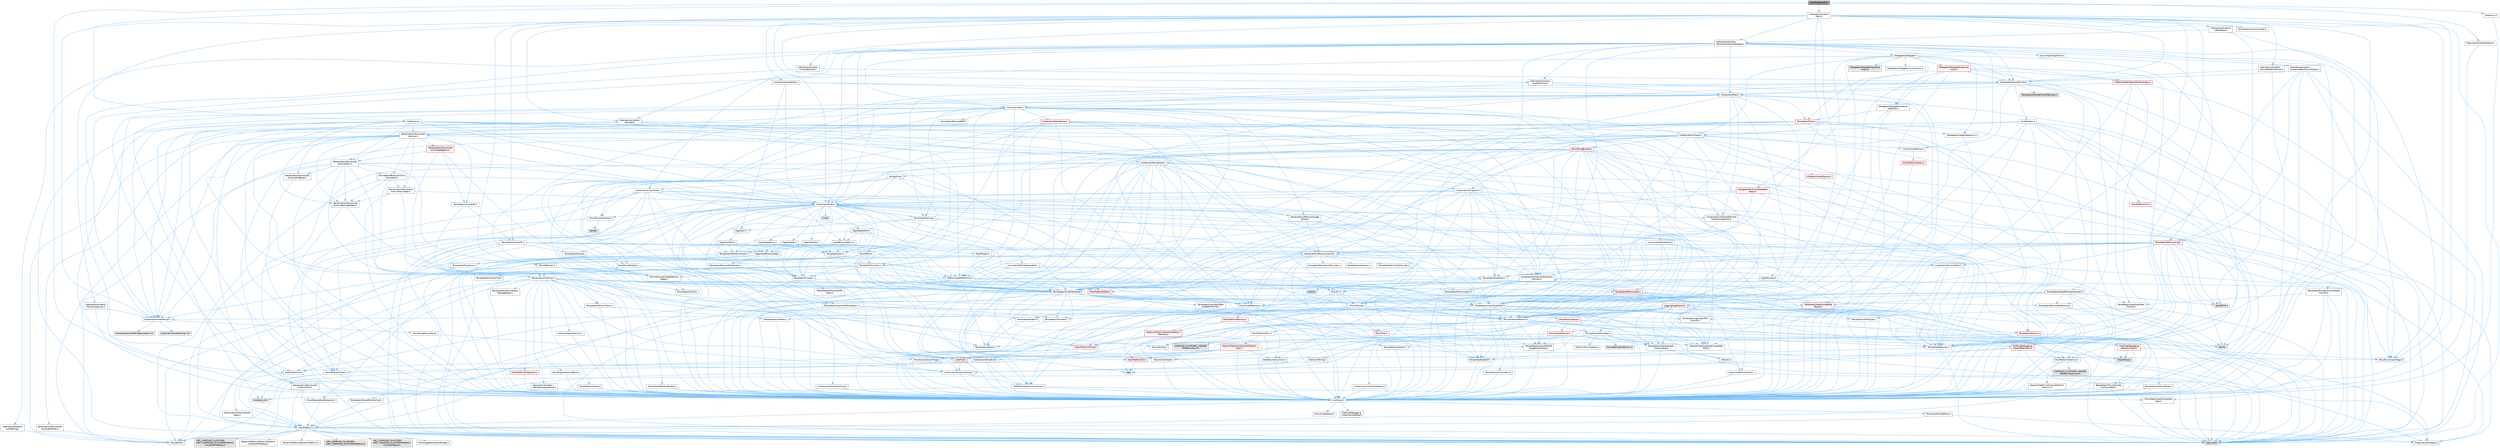 digraph "AxisDisplayInfo.h"
{
 // INTERACTIVE_SVG=YES
 // LATEX_PDF_SIZE
  bgcolor="transparent";
  edge [fontname=Helvetica,fontsize=10,labelfontname=Helvetica,labelfontsize=10];
  node [fontname=Helvetica,fontsize=10,shape=box,height=0.2,width=0.4];
  Node1 [id="Node000001",label="AxisDisplayInfo.h",height=0.2,width=0.4,color="gray40", fillcolor="grey60", style="filled", fontcolor="black",tooltip=" "];
  Node1 -> Node2 [id="edge1_Node000001_Node000002",color="steelblue1",style="solid",tooltip=" "];
  Node2 [id="Node000002",label="Features/IModularFeature.h",height=0.2,width=0.4,color="grey40", fillcolor="white", style="filled",URL="$de/d21/IModularFeature_8h.html",tooltip=" "];
  Node2 -> Node3 [id="edge2_Node000002_Node000003",color="steelblue1",style="solid",tooltip=" "];
  Node3 [id="Node000003",label="CoreTypes.h",height=0.2,width=0.4,color="grey40", fillcolor="white", style="filled",URL="$dc/dec/CoreTypes_8h.html",tooltip=" "];
  Node3 -> Node4 [id="edge3_Node000003_Node000004",color="steelblue1",style="solid",tooltip=" "];
  Node4 [id="Node000004",label="HAL/Platform.h",height=0.2,width=0.4,color="grey40", fillcolor="white", style="filled",URL="$d9/dd0/Platform_8h.html",tooltip=" "];
  Node4 -> Node5 [id="edge4_Node000004_Node000005",color="steelblue1",style="solid",tooltip=" "];
  Node5 [id="Node000005",label="Misc/Build.h",height=0.2,width=0.4,color="grey40", fillcolor="white", style="filled",URL="$d3/dbb/Build_8h.html",tooltip=" "];
  Node4 -> Node6 [id="edge5_Node000004_Node000006",color="steelblue1",style="solid",tooltip=" "];
  Node6 [id="Node000006",label="Misc/LargeWorldCoordinates.h",height=0.2,width=0.4,color="grey40", fillcolor="white", style="filled",URL="$d2/dcb/LargeWorldCoordinates_8h.html",tooltip=" "];
  Node4 -> Node7 [id="edge6_Node000004_Node000007",color="steelblue1",style="solid",tooltip=" "];
  Node7 [id="Node000007",label="type_traits",height=0.2,width=0.4,color="grey60", fillcolor="#E0E0E0", style="filled",tooltip=" "];
  Node4 -> Node8 [id="edge7_Node000004_Node000008",color="steelblue1",style="solid",tooltip=" "];
  Node8 [id="Node000008",label="PreprocessorHelpers.h",height=0.2,width=0.4,color="grey40", fillcolor="white", style="filled",URL="$db/ddb/PreprocessorHelpers_8h.html",tooltip=" "];
  Node4 -> Node9 [id="edge8_Node000004_Node000009",color="steelblue1",style="solid",tooltip=" "];
  Node9 [id="Node000009",label="UBT_COMPILED_PLATFORM\l/UBT_COMPILED_PLATFORMPlatform\lCompilerPreSetup.h",height=0.2,width=0.4,color="grey60", fillcolor="#E0E0E0", style="filled",tooltip=" "];
  Node4 -> Node10 [id="edge9_Node000004_Node000010",color="steelblue1",style="solid",tooltip=" "];
  Node10 [id="Node000010",label="GenericPlatform/GenericPlatform\lCompilerPreSetup.h",height=0.2,width=0.4,color="grey40", fillcolor="white", style="filled",URL="$d9/dc8/GenericPlatformCompilerPreSetup_8h.html",tooltip=" "];
  Node4 -> Node11 [id="edge10_Node000004_Node000011",color="steelblue1",style="solid",tooltip=" "];
  Node11 [id="Node000011",label="GenericPlatform/GenericPlatform.h",height=0.2,width=0.4,color="grey40", fillcolor="white", style="filled",URL="$d6/d84/GenericPlatform_8h.html",tooltip=" "];
  Node4 -> Node12 [id="edge11_Node000004_Node000012",color="steelblue1",style="solid",tooltip=" "];
  Node12 [id="Node000012",label="UBT_COMPILED_PLATFORM\l/UBT_COMPILED_PLATFORMPlatform.h",height=0.2,width=0.4,color="grey60", fillcolor="#E0E0E0", style="filled",tooltip=" "];
  Node4 -> Node13 [id="edge12_Node000004_Node000013",color="steelblue1",style="solid",tooltip=" "];
  Node13 [id="Node000013",label="UBT_COMPILED_PLATFORM\l/UBT_COMPILED_PLATFORMPlatform\lCompilerSetup.h",height=0.2,width=0.4,color="grey60", fillcolor="#E0E0E0", style="filled",tooltip=" "];
  Node3 -> Node14 [id="edge13_Node000003_Node000014",color="steelblue1",style="solid",tooltip=" "];
  Node14 [id="Node000014",label="ProfilingDebugging\l/UMemoryDefines.h",height=0.2,width=0.4,color="grey40", fillcolor="white", style="filled",URL="$d2/da2/UMemoryDefines_8h.html",tooltip=" "];
  Node3 -> Node15 [id="edge14_Node000003_Node000015",color="steelblue1",style="solid",tooltip=" "];
  Node15 [id="Node000015",label="Misc/CoreMiscDefines.h",height=0.2,width=0.4,color="grey40", fillcolor="white", style="filled",URL="$da/d38/CoreMiscDefines_8h.html",tooltip=" "];
  Node15 -> Node4 [id="edge15_Node000015_Node000004",color="steelblue1",style="solid",tooltip=" "];
  Node15 -> Node8 [id="edge16_Node000015_Node000008",color="steelblue1",style="solid",tooltip=" "];
  Node3 -> Node16 [id="edge17_Node000003_Node000016",color="steelblue1",style="solid",tooltip=" "];
  Node16 [id="Node000016",label="Misc/CoreDefines.h",height=0.2,width=0.4,color="grey40", fillcolor="white", style="filled",URL="$d3/dd2/CoreDefines_8h.html",tooltip=" "];
  Node1 -> Node17 [id="edge18_Node000001_Node000017",color="steelblue1",style="solid",tooltip=" "];
  Node17 [id="Node000017",label="Internationalization\l/Text.h",height=0.2,width=0.4,color="grey40", fillcolor="white", style="filled",URL="$d6/d35/Text_8h.html",tooltip=" "];
  Node17 -> Node3 [id="edge19_Node000017_Node000003",color="steelblue1",style="solid",tooltip=" "];
  Node17 -> Node18 [id="edge20_Node000017_Node000018",color="steelblue1",style="solid",tooltip=" "];
  Node18 [id="Node000018",label="HAL/PlatformAtomics.h",height=0.2,width=0.4,color="grey40", fillcolor="white", style="filled",URL="$d3/d36/PlatformAtomics_8h.html",tooltip=" "];
  Node18 -> Node3 [id="edge21_Node000018_Node000003",color="steelblue1",style="solid",tooltip=" "];
  Node18 -> Node19 [id="edge22_Node000018_Node000019",color="steelblue1",style="solid",tooltip=" "];
  Node19 [id="Node000019",label="GenericPlatform/GenericPlatform\lAtomics.h",height=0.2,width=0.4,color="grey40", fillcolor="white", style="filled",URL="$da/d72/GenericPlatformAtomics_8h.html",tooltip=" "];
  Node19 -> Node3 [id="edge23_Node000019_Node000003",color="steelblue1",style="solid",tooltip=" "];
  Node18 -> Node20 [id="edge24_Node000018_Node000020",color="steelblue1",style="solid",tooltip=" "];
  Node20 [id="Node000020",label="COMPILED_PLATFORM_HEADER\l(PlatformAtomics.h)",height=0.2,width=0.4,color="grey60", fillcolor="#E0E0E0", style="filled",tooltip=" "];
  Node17 -> Node21 [id="edge25_Node000017_Node000021",color="steelblue1",style="solid",tooltip=" "];
  Node21 [id="Node000021",label="Misc/AssertionMacros.h",height=0.2,width=0.4,color="grey40", fillcolor="white", style="filled",URL="$d0/dfa/AssertionMacros_8h.html",tooltip=" "];
  Node21 -> Node3 [id="edge26_Node000021_Node000003",color="steelblue1",style="solid",tooltip=" "];
  Node21 -> Node4 [id="edge27_Node000021_Node000004",color="steelblue1",style="solid",tooltip=" "];
  Node21 -> Node22 [id="edge28_Node000021_Node000022",color="steelblue1",style="solid",tooltip=" "];
  Node22 [id="Node000022",label="HAL/PlatformMisc.h",height=0.2,width=0.4,color="grey40", fillcolor="white", style="filled",URL="$d0/df5/PlatformMisc_8h.html",tooltip=" "];
  Node22 -> Node3 [id="edge29_Node000022_Node000003",color="steelblue1",style="solid",tooltip=" "];
  Node22 -> Node23 [id="edge30_Node000022_Node000023",color="steelblue1",style="solid",tooltip=" "];
  Node23 [id="Node000023",label="GenericPlatform/GenericPlatform\lMisc.h",height=0.2,width=0.4,color="red", fillcolor="#FFF0F0", style="filled",URL="$db/d9a/GenericPlatformMisc_8h.html",tooltip=" "];
  Node23 -> Node24 [id="edge31_Node000023_Node000024",color="steelblue1",style="solid",tooltip=" "];
  Node24 [id="Node000024",label="Containers/StringFwd.h",height=0.2,width=0.4,color="grey40", fillcolor="white", style="filled",URL="$df/d37/StringFwd_8h.html",tooltip=" "];
  Node24 -> Node3 [id="edge32_Node000024_Node000003",color="steelblue1",style="solid",tooltip=" "];
  Node24 -> Node25 [id="edge33_Node000024_Node000025",color="steelblue1",style="solid",tooltip=" "];
  Node25 [id="Node000025",label="Traits/ElementType.h",height=0.2,width=0.4,color="grey40", fillcolor="white", style="filled",URL="$d5/d4f/ElementType_8h.html",tooltip=" "];
  Node25 -> Node4 [id="edge34_Node000025_Node000004",color="steelblue1",style="solid",tooltip=" "];
  Node25 -> Node26 [id="edge35_Node000025_Node000026",color="steelblue1",style="solid",tooltip=" "];
  Node26 [id="Node000026",label="initializer_list",height=0.2,width=0.4,color="grey60", fillcolor="#E0E0E0", style="filled",tooltip=" "];
  Node25 -> Node7 [id="edge36_Node000025_Node000007",color="steelblue1",style="solid",tooltip=" "];
  Node24 -> Node27 [id="edge37_Node000024_Node000027",color="steelblue1",style="solid",tooltip=" "];
  Node27 [id="Node000027",label="Traits/IsContiguousContainer.h",height=0.2,width=0.4,color="grey40", fillcolor="white", style="filled",URL="$d5/d3c/IsContiguousContainer_8h.html",tooltip=" "];
  Node27 -> Node3 [id="edge38_Node000027_Node000003",color="steelblue1",style="solid",tooltip=" "];
  Node27 -> Node28 [id="edge39_Node000027_Node000028",color="steelblue1",style="solid",tooltip=" "];
  Node28 [id="Node000028",label="Misc/StaticAssertComplete\lType.h",height=0.2,width=0.4,color="grey40", fillcolor="white", style="filled",URL="$d5/d4e/StaticAssertCompleteType_8h.html",tooltip=" "];
  Node27 -> Node26 [id="edge40_Node000027_Node000026",color="steelblue1",style="solid",tooltip=" "];
  Node23 -> Node29 [id="edge41_Node000023_Node000029",color="steelblue1",style="solid",tooltip=" "];
  Node29 [id="Node000029",label="CoreFwd.h",height=0.2,width=0.4,color="red", fillcolor="#FFF0F0", style="filled",URL="$d1/d1e/CoreFwd_8h.html",tooltip=" "];
  Node29 -> Node3 [id="edge42_Node000029_Node000003",color="steelblue1",style="solid",tooltip=" "];
  Node29 -> Node30 [id="edge43_Node000029_Node000030",color="steelblue1",style="solid",tooltip=" "];
  Node30 [id="Node000030",label="Containers/ContainersFwd.h",height=0.2,width=0.4,color="grey40", fillcolor="white", style="filled",URL="$d4/d0a/ContainersFwd_8h.html",tooltip=" "];
  Node30 -> Node4 [id="edge44_Node000030_Node000004",color="steelblue1",style="solid",tooltip=" "];
  Node30 -> Node3 [id="edge45_Node000030_Node000003",color="steelblue1",style="solid",tooltip=" "];
  Node30 -> Node27 [id="edge46_Node000030_Node000027",color="steelblue1",style="solid",tooltip=" "];
  Node29 -> Node31 [id="edge47_Node000029_Node000031",color="steelblue1",style="solid",tooltip=" "];
  Node31 [id="Node000031",label="Math/MathFwd.h",height=0.2,width=0.4,color="grey40", fillcolor="white", style="filled",URL="$d2/d10/MathFwd_8h.html",tooltip=" "];
  Node31 -> Node4 [id="edge48_Node000031_Node000004",color="steelblue1",style="solid",tooltip=" "];
  Node23 -> Node3 [id="edge49_Node000023_Node000003",color="steelblue1",style="solid",tooltip=" "];
  Node23 -> Node34 [id="edge50_Node000023_Node000034",color="steelblue1",style="solid",tooltip=" "];
  Node34 [id="Node000034",label="HAL/PlatformCrt.h",height=0.2,width=0.4,color="red", fillcolor="#FFF0F0", style="filled",URL="$d8/d75/PlatformCrt_8h.html",tooltip=" "];
  Node34 -> Node35 [id="edge51_Node000034_Node000035",color="steelblue1",style="solid",tooltip=" "];
  Node35 [id="Node000035",label="new",height=0.2,width=0.4,color="grey60", fillcolor="#E0E0E0", style="filled",tooltip=" "];
  Node23 -> Node44 [id="edge52_Node000023_Node000044",color="steelblue1",style="solid",tooltip=" "];
  Node44 [id="Node000044",label="Math/NumericLimits.h",height=0.2,width=0.4,color="grey40", fillcolor="white", style="filled",URL="$df/d1b/NumericLimits_8h.html",tooltip=" "];
  Node44 -> Node3 [id="edge53_Node000044_Node000003",color="steelblue1",style="solid",tooltip=" "];
  Node23 -> Node45 [id="edge54_Node000023_Node000045",color="steelblue1",style="solid",tooltip=" "];
  Node45 [id="Node000045",label="Misc/CompressionFlags.h",height=0.2,width=0.4,color="grey40", fillcolor="white", style="filled",URL="$d9/d76/CompressionFlags_8h.html",tooltip=" "];
  Node23 -> Node46 [id="edge55_Node000023_Node000046",color="steelblue1",style="solid",tooltip=" "];
  Node46 [id="Node000046",label="Misc/EnumClassFlags.h",height=0.2,width=0.4,color="grey40", fillcolor="white", style="filled",URL="$d8/de7/EnumClassFlags_8h.html",tooltip=" "];
  Node22 -> Node49 [id="edge56_Node000022_Node000049",color="steelblue1",style="solid",tooltip=" "];
  Node49 [id="Node000049",label="COMPILED_PLATFORM_HEADER\l(PlatformMisc.h)",height=0.2,width=0.4,color="grey60", fillcolor="#E0E0E0", style="filled",tooltip=" "];
  Node22 -> Node50 [id="edge57_Node000022_Node000050",color="steelblue1",style="solid",tooltip=" "];
  Node50 [id="Node000050",label="ProfilingDebugging\l/CpuProfilerTrace.h",height=0.2,width=0.4,color="red", fillcolor="#FFF0F0", style="filled",URL="$da/dcb/CpuProfilerTrace_8h.html",tooltip=" "];
  Node50 -> Node3 [id="edge58_Node000050_Node000003",color="steelblue1",style="solid",tooltip=" "];
  Node50 -> Node30 [id="edge59_Node000050_Node000030",color="steelblue1",style="solid",tooltip=" "];
  Node50 -> Node18 [id="edge60_Node000050_Node000018",color="steelblue1",style="solid",tooltip=" "];
  Node50 -> Node8 [id="edge61_Node000050_Node000008",color="steelblue1",style="solid",tooltip=" "];
  Node50 -> Node5 [id="edge62_Node000050_Node000005",color="steelblue1",style="solid",tooltip=" "];
  Node50 -> Node54 [id="edge63_Node000050_Node000054",color="steelblue1",style="solid",tooltip=" "];
  Node54 [id="Node000054",label="Trace/Trace.h",height=0.2,width=0.4,color="grey60", fillcolor="#E0E0E0", style="filled",tooltip=" "];
  Node21 -> Node8 [id="edge64_Node000021_Node000008",color="steelblue1",style="solid",tooltip=" "];
  Node21 -> Node55 [id="edge65_Node000021_Node000055",color="steelblue1",style="solid",tooltip=" "];
  Node55 [id="Node000055",label="Templates/EnableIf.h",height=0.2,width=0.4,color="grey40", fillcolor="white", style="filled",URL="$d7/d60/EnableIf_8h.html",tooltip=" "];
  Node55 -> Node3 [id="edge66_Node000055_Node000003",color="steelblue1",style="solid",tooltip=" "];
  Node21 -> Node56 [id="edge67_Node000021_Node000056",color="steelblue1",style="solid",tooltip=" "];
  Node56 [id="Node000056",label="Templates/IsArrayOrRefOf\lTypeByPredicate.h",height=0.2,width=0.4,color="grey40", fillcolor="white", style="filled",URL="$d6/da1/IsArrayOrRefOfTypeByPredicate_8h.html",tooltip=" "];
  Node56 -> Node3 [id="edge68_Node000056_Node000003",color="steelblue1",style="solid",tooltip=" "];
  Node21 -> Node57 [id="edge69_Node000021_Node000057",color="steelblue1",style="solid",tooltip=" "];
  Node57 [id="Node000057",label="Templates/IsValidVariadic\lFunctionArg.h",height=0.2,width=0.4,color="grey40", fillcolor="white", style="filled",URL="$d0/dc8/IsValidVariadicFunctionArg_8h.html",tooltip=" "];
  Node57 -> Node3 [id="edge70_Node000057_Node000003",color="steelblue1",style="solid",tooltip=" "];
  Node57 -> Node58 [id="edge71_Node000057_Node000058",color="steelblue1",style="solid",tooltip=" "];
  Node58 [id="Node000058",label="IsEnum.h",height=0.2,width=0.4,color="grey40", fillcolor="white", style="filled",URL="$d4/de5/IsEnum_8h.html",tooltip=" "];
  Node57 -> Node7 [id="edge72_Node000057_Node000007",color="steelblue1",style="solid",tooltip=" "];
  Node21 -> Node59 [id="edge73_Node000021_Node000059",color="steelblue1",style="solid",tooltip=" "];
  Node59 [id="Node000059",label="Traits/IsCharEncodingCompatible\lWith.h",height=0.2,width=0.4,color="grey40", fillcolor="white", style="filled",URL="$df/dd1/IsCharEncodingCompatibleWith_8h.html",tooltip=" "];
  Node59 -> Node7 [id="edge74_Node000059_Node000007",color="steelblue1",style="solid",tooltip=" "];
  Node59 -> Node60 [id="edge75_Node000059_Node000060",color="steelblue1",style="solid",tooltip=" "];
  Node60 [id="Node000060",label="Traits/IsCharType.h",height=0.2,width=0.4,color="grey40", fillcolor="white", style="filled",URL="$db/d51/IsCharType_8h.html",tooltip=" "];
  Node60 -> Node3 [id="edge76_Node000060_Node000003",color="steelblue1",style="solid",tooltip=" "];
  Node21 -> Node61 [id="edge77_Node000021_Node000061",color="steelblue1",style="solid",tooltip=" "];
  Node61 [id="Node000061",label="Misc/VarArgs.h",height=0.2,width=0.4,color="grey40", fillcolor="white", style="filled",URL="$d5/d6f/VarArgs_8h.html",tooltip=" "];
  Node61 -> Node3 [id="edge78_Node000061_Node000003",color="steelblue1",style="solid",tooltip=" "];
  Node21 -> Node62 [id="edge79_Node000021_Node000062",color="steelblue1",style="solid",tooltip=" "];
  Node62 [id="Node000062",label="String/FormatStringSan.h",height=0.2,width=0.4,color="grey40", fillcolor="white", style="filled",URL="$d3/d8b/FormatStringSan_8h.html",tooltip=" "];
  Node62 -> Node7 [id="edge80_Node000062_Node000007",color="steelblue1",style="solid",tooltip=" "];
  Node62 -> Node3 [id="edge81_Node000062_Node000003",color="steelblue1",style="solid",tooltip=" "];
  Node62 -> Node63 [id="edge82_Node000062_Node000063",color="steelblue1",style="solid",tooltip=" "];
  Node63 [id="Node000063",label="Templates/Requires.h",height=0.2,width=0.4,color="grey40", fillcolor="white", style="filled",URL="$dc/d96/Requires_8h.html",tooltip=" "];
  Node63 -> Node55 [id="edge83_Node000063_Node000055",color="steelblue1",style="solid",tooltip=" "];
  Node63 -> Node7 [id="edge84_Node000063_Node000007",color="steelblue1",style="solid",tooltip=" "];
  Node62 -> Node64 [id="edge85_Node000062_Node000064",color="steelblue1",style="solid",tooltip=" "];
  Node64 [id="Node000064",label="Templates/Identity.h",height=0.2,width=0.4,color="grey40", fillcolor="white", style="filled",URL="$d0/dd5/Identity_8h.html",tooltip=" "];
  Node62 -> Node57 [id="edge86_Node000062_Node000057",color="steelblue1",style="solid",tooltip=" "];
  Node62 -> Node60 [id="edge87_Node000062_Node000060",color="steelblue1",style="solid",tooltip=" "];
  Node62 -> Node65 [id="edge88_Node000062_Node000065",color="steelblue1",style="solid",tooltip=" "];
  Node65 [id="Node000065",label="Traits/IsTEnumAsByte.h",height=0.2,width=0.4,color="grey40", fillcolor="white", style="filled",URL="$d1/de6/IsTEnumAsByte_8h.html",tooltip=" "];
  Node62 -> Node66 [id="edge89_Node000062_Node000066",color="steelblue1",style="solid",tooltip=" "];
  Node66 [id="Node000066",label="Traits/IsTString.h",height=0.2,width=0.4,color="grey40", fillcolor="white", style="filled",URL="$d0/df8/IsTString_8h.html",tooltip=" "];
  Node66 -> Node30 [id="edge90_Node000066_Node000030",color="steelblue1",style="solid",tooltip=" "];
  Node62 -> Node30 [id="edge91_Node000062_Node000030",color="steelblue1",style="solid",tooltip=" "];
  Node62 -> Node67 [id="edge92_Node000062_Node000067",color="steelblue1",style="solid",tooltip=" "];
  Node67 [id="Node000067",label="FormatStringSanErrors.inl",height=0.2,width=0.4,color="grey60", fillcolor="#E0E0E0", style="filled",tooltip=" "];
  Node21 -> Node68 [id="edge93_Node000021_Node000068",color="steelblue1",style="solid",tooltip=" "];
  Node68 [id="Node000068",label="atomic",height=0.2,width=0.4,color="grey60", fillcolor="#E0E0E0", style="filled",tooltip=" "];
  Node17 -> Node46 [id="edge94_Node000017_Node000046",color="steelblue1",style="solid",tooltip=" "];
  Node17 -> Node69 [id="edge95_Node000017_Node000069",color="steelblue1",style="solid",tooltip=" "];
  Node69 [id="Node000069",label="Templates/UnrealTypeTraits.h",height=0.2,width=0.4,color="grey40", fillcolor="white", style="filled",URL="$d2/d2d/UnrealTypeTraits_8h.html",tooltip=" "];
  Node69 -> Node3 [id="edge96_Node000069_Node000003",color="steelblue1",style="solid",tooltip=" "];
  Node69 -> Node70 [id="edge97_Node000069_Node000070",color="steelblue1",style="solid",tooltip=" "];
  Node70 [id="Node000070",label="Templates/IsPointer.h",height=0.2,width=0.4,color="grey40", fillcolor="white", style="filled",URL="$d7/d05/IsPointer_8h.html",tooltip=" "];
  Node70 -> Node3 [id="edge98_Node000070_Node000003",color="steelblue1",style="solid",tooltip=" "];
  Node69 -> Node21 [id="edge99_Node000069_Node000021",color="steelblue1",style="solid",tooltip=" "];
  Node69 -> Node71 [id="edge100_Node000069_Node000071",color="steelblue1",style="solid",tooltip=" "];
  Node71 [id="Node000071",label="Templates/AndOrNot.h",height=0.2,width=0.4,color="grey40", fillcolor="white", style="filled",URL="$db/d0a/AndOrNot_8h.html",tooltip=" "];
  Node71 -> Node3 [id="edge101_Node000071_Node000003",color="steelblue1",style="solid",tooltip=" "];
  Node69 -> Node55 [id="edge102_Node000069_Node000055",color="steelblue1",style="solid",tooltip=" "];
  Node69 -> Node72 [id="edge103_Node000069_Node000072",color="steelblue1",style="solid",tooltip=" "];
  Node72 [id="Node000072",label="Templates/IsArithmetic.h",height=0.2,width=0.4,color="grey40", fillcolor="white", style="filled",URL="$d2/d5d/IsArithmetic_8h.html",tooltip=" "];
  Node72 -> Node3 [id="edge104_Node000072_Node000003",color="steelblue1",style="solid",tooltip=" "];
  Node69 -> Node58 [id="edge105_Node000069_Node000058",color="steelblue1",style="solid",tooltip=" "];
  Node69 -> Node73 [id="edge106_Node000069_Node000073",color="steelblue1",style="solid",tooltip=" "];
  Node73 [id="Node000073",label="Templates/Models.h",height=0.2,width=0.4,color="grey40", fillcolor="white", style="filled",URL="$d3/d0c/Models_8h.html",tooltip=" "];
  Node73 -> Node64 [id="edge107_Node000073_Node000064",color="steelblue1",style="solid",tooltip=" "];
  Node69 -> Node74 [id="edge108_Node000069_Node000074",color="steelblue1",style="solid",tooltip=" "];
  Node74 [id="Node000074",label="Templates/IsPODType.h",height=0.2,width=0.4,color="grey40", fillcolor="white", style="filled",URL="$d7/db1/IsPODType_8h.html",tooltip=" "];
  Node74 -> Node3 [id="edge109_Node000074_Node000003",color="steelblue1",style="solid",tooltip=" "];
  Node69 -> Node75 [id="edge110_Node000069_Node000075",color="steelblue1",style="solid",tooltip=" "];
  Node75 [id="Node000075",label="Templates/IsUECoreType.h",height=0.2,width=0.4,color="grey40", fillcolor="white", style="filled",URL="$d1/db8/IsUECoreType_8h.html",tooltip=" "];
  Node75 -> Node3 [id="edge111_Node000075_Node000003",color="steelblue1",style="solid",tooltip=" "];
  Node75 -> Node7 [id="edge112_Node000075_Node000007",color="steelblue1",style="solid",tooltip=" "];
  Node69 -> Node76 [id="edge113_Node000069_Node000076",color="steelblue1",style="solid",tooltip=" "];
  Node76 [id="Node000076",label="Templates/IsTriviallyCopy\lConstructible.h",height=0.2,width=0.4,color="grey40", fillcolor="white", style="filled",URL="$d3/d78/IsTriviallyCopyConstructible_8h.html",tooltip=" "];
  Node76 -> Node3 [id="edge114_Node000076_Node000003",color="steelblue1",style="solid",tooltip=" "];
  Node76 -> Node7 [id="edge115_Node000076_Node000007",color="steelblue1",style="solid",tooltip=" "];
  Node17 -> Node77 [id="edge116_Node000017_Node000077",color="steelblue1",style="solid",tooltip=" "];
  Node77 [id="Node000077",label="Containers/Array.h",height=0.2,width=0.4,color="grey40", fillcolor="white", style="filled",URL="$df/dd0/Array_8h.html",tooltip=" "];
  Node77 -> Node3 [id="edge117_Node000077_Node000003",color="steelblue1",style="solid",tooltip=" "];
  Node77 -> Node21 [id="edge118_Node000077_Node000021",color="steelblue1",style="solid",tooltip=" "];
  Node77 -> Node78 [id="edge119_Node000077_Node000078",color="steelblue1",style="solid",tooltip=" "];
  Node78 [id="Node000078",label="Misc/IntrusiveUnsetOptional\lState.h",height=0.2,width=0.4,color="grey40", fillcolor="white", style="filled",URL="$d2/d0a/IntrusiveUnsetOptionalState_8h.html",tooltip=" "];
  Node78 -> Node79 [id="edge120_Node000078_Node000079",color="steelblue1",style="solid",tooltip=" "];
  Node79 [id="Node000079",label="Misc/OptionalFwd.h",height=0.2,width=0.4,color="grey40", fillcolor="white", style="filled",URL="$dc/d50/OptionalFwd_8h.html",tooltip=" "];
  Node77 -> Node80 [id="edge121_Node000077_Node000080",color="steelblue1",style="solid",tooltip=" "];
  Node80 [id="Node000080",label="Misc/ReverseIterate.h",height=0.2,width=0.4,color="grey40", fillcolor="white", style="filled",URL="$db/de3/ReverseIterate_8h.html",tooltip=" "];
  Node80 -> Node4 [id="edge122_Node000080_Node000004",color="steelblue1",style="solid",tooltip=" "];
  Node80 -> Node81 [id="edge123_Node000080_Node000081",color="steelblue1",style="solid",tooltip=" "];
  Node81 [id="Node000081",label="iterator",height=0.2,width=0.4,color="grey60", fillcolor="#E0E0E0", style="filled",tooltip=" "];
  Node77 -> Node82 [id="edge124_Node000077_Node000082",color="steelblue1",style="solid",tooltip=" "];
  Node82 [id="Node000082",label="HAL/UnrealMemory.h",height=0.2,width=0.4,color="grey40", fillcolor="white", style="filled",URL="$d9/d96/UnrealMemory_8h.html",tooltip=" "];
  Node82 -> Node3 [id="edge125_Node000082_Node000003",color="steelblue1",style="solid",tooltip=" "];
  Node82 -> Node83 [id="edge126_Node000082_Node000083",color="steelblue1",style="solid",tooltip=" "];
  Node83 [id="Node000083",label="GenericPlatform/GenericPlatform\lMemory.h",height=0.2,width=0.4,color="red", fillcolor="#FFF0F0", style="filled",URL="$dd/d22/GenericPlatformMemory_8h.html",tooltip=" "];
  Node83 -> Node29 [id="edge127_Node000083_Node000029",color="steelblue1",style="solid",tooltip=" "];
  Node83 -> Node3 [id="edge128_Node000083_Node000003",color="steelblue1",style="solid",tooltip=" "];
  Node83 -> Node84 [id="edge129_Node000083_Node000084",color="steelblue1",style="solid",tooltip=" "];
  Node84 [id="Node000084",label="HAL/PlatformString.h",height=0.2,width=0.4,color="red", fillcolor="#FFF0F0", style="filled",URL="$db/db5/PlatformString_8h.html",tooltip=" "];
  Node84 -> Node3 [id="edge130_Node000084_Node000003",color="steelblue1",style="solid",tooltip=" "];
  Node82 -> Node86 [id="edge131_Node000082_Node000086",color="steelblue1",style="solid",tooltip=" "];
  Node86 [id="Node000086",label="HAL/MemoryBase.h",height=0.2,width=0.4,color="red", fillcolor="#FFF0F0", style="filled",URL="$d6/d9f/MemoryBase_8h.html",tooltip=" "];
  Node86 -> Node3 [id="edge132_Node000086_Node000003",color="steelblue1",style="solid",tooltip=" "];
  Node86 -> Node18 [id="edge133_Node000086_Node000018",color="steelblue1",style="solid",tooltip=" "];
  Node86 -> Node34 [id="edge134_Node000086_Node000034",color="steelblue1",style="solid",tooltip=" "];
  Node86 -> Node88 [id="edge135_Node000086_Node000088",color="steelblue1",style="solid",tooltip=" "];
  Node88 [id="Node000088",label="Misc/OutputDevice.h",height=0.2,width=0.4,color="red", fillcolor="#FFF0F0", style="filled",URL="$d7/d32/OutputDevice_8h.html",tooltip=" "];
  Node88 -> Node29 [id="edge136_Node000088_Node000029",color="steelblue1",style="solid",tooltip=" "];
  Node88 -> Node3 [id="edge137_Node000088_Node000003",color="steelblue1",style="solid",tooltip=" "];
  Node88 -> Node61 [id="edge138_Node000088_Node000061",color="steelblue1",style="solid",tooltip=" "];
  Node88 -> Node56 [id="edge139_Node000088_Node000056",color="steelblue1",style="solid",tooltip=" "];
  Node88 -> Node57 [id="edge140_Node000088_Node000057",color="steelblue1",style="solid",tooltip=" "];
  Node88 -> Node59 [id="edge141_Node000088_Node000059",color="steelblue1",style="solid",tooltip=" "];
  Node86 -> Node90 [id="edge142_Node000086_Node000090",color="steelblue1",style="solid",tooltip=" "];
  Node90 [id="Node000090",label="Templates/Atomic.h",height=0.2,width=0.4,color="red", fillcolor="#FFF0F0", style="filled",URL="$d3/d91/Atomic_8h.html",tooltip=" "];
  Node90 -> Node93 [id="edge143_Node000090_Node000093",color="steelblue1",style="solid",tooltip=" "];
  Node93 [id="Node000093",label="Templates/IsIntegral.h",height=0.2,width=0.4,color="grey40", fillcolor="white", style="filled",URL="$da/d64/IsIntegral_8h.html",tooltip=" "];
  Node93 -> Node3 [id="edge144_Node000093_Node000003",color="steelblue1",style="solid",tooltip=" "];
  Node90 -> Node68 [id="edge145_Node000090_Node000068",color="steelblue1",style="solid",tooltip=" "];
  Node82 -> Node97 [id="edge146_Node000082_Node000097",color="steelblue1",style="solid",tooltip=" "];
  Node97 [id="Node000097",label="HAL/PlatformMemory.h",height=0.2,width=0.4,color="red", fillcolor="#FFF0F0", style="filled",URL="$de/d68/PlatformMemory_8h.html",tooltip=" "];
  Node97 -> Node3 [id="edge147_Node000097_Node000003",color="steelblue1",style="solid",tooltip=" "];
  Node97 -> Node83 [id="edge148_Node000097_Node000083",color="steelblue1",style="solid",tooltip=" "];
  Node82 -> Node99 [id="edge149_Node000082_Node000099",color="steelblue1",style="solid",tooltip=" "];
  Node99 [id="Node000099",label="ProfilingDebugging\l/MemoryTrace.h",height=0.2,width=0.4,color="red", fillcolor="#FFF0F0", style="filled",URL="$da/dd7/MemoryTrace_8h.html",tooltip=" "];
  Node99 -> Node4 [id="edge150_Node000099_Node000004",color="steelblue1",style="solid",tooltip=" "];
  Node99 -> Node46 [id="edge151_Node000099_Node000046",color="steelblue1",style="solid",tooltip=" "];
  Node99 -> Node54 [id="edge152_Node000099_Node000054",color="steelblue1",style="solid",tooltip=" "];
  Node82 -> Node70 [id="edge153_Node000082_Node000070",color="steelblue1",style="solid",tooltip=" "];
  Node77 -> Node69 [id="edge154_Node000077_Node000069",color="steelblue1",style="solid",tooltip=" "];
  Node77 -> Node100 [id="edge155_Node000077_Node000100",color="steelblue1",style="solid",tooltip=" "];
  Node100 [id="Node000100",label="Templates/UnrealTemplate.h",height=0.2,width=0.4,color="grey40", fillcolor="white", style="filled",URL="$d4/d24/UnrealTemplate_8h.html",tooltip=" "];
  Node100 -> Node3 [id="edge156_Node000100_Node000003",color="steelblue1",style="solid",tooltip=" "];
  Node100 -> Node70 [id="edge157_Node000100_Node000070",color="steelblue1",style="solid",tooltip=" "];
  Node100 -> Node82 [id="edge158_Node000100_Node000082",color="steelblue1",style="solid",tooltip=" "];
  Node100 -> Node101 [id="edge159_Node000100_Node000101",color="steelblue1",style="solid",tooltip=" "];
  Node101 [id="Node000101",label="Templates/CopyQualifiers\lAndRefsFromTo.h",height=0.2,width=0.4,color="grey40", fillcolor="white", style="filled",URL="$d3/db3/CopyQualifiersAndRefsFromTo_8h.html",tooltip=" "];
  Node101 -> Node102 [id="edge160_Node000101_Node000102",color="steelblue1",style="solid",tooltip=" "];
  Node102 [id="Node000102",label="Templates/CopyQualifiers\lFromTo.h",height=0.2,width=0.4,color="grey40", fillcolor="white", style="filled",URL="$d5/db4/CopyQualifiersFromTo_8h.html",tooltip=" "];
  Node100 -> Node69 [id="edge161_Node000100_Node000069",color="steelblue1",style="solid",tooltip=" "];
  Node100 -> Node103 [id="edge162_Node000100_Node000103",color="steelblue1",style="solid",tooltip=" "];
  Node103 [id="Node000103",label="Templates/RemoveReference.h",height=0.2,width=0.4,color="grey40", fillcolor="white", style="filled",URL="$da/dbe/RemoveReference_8h.html",tooltip=" "];
  Node103 -> Node3 [id="edge163_Node000103_Node000003",color="steelblue1",style="solid",tooltip=" "];
  Node100 -> Node63 [id="edge164_Node000100_Node000063",color="steelblue1",style="solid",tooltip=" "];
  Node100 -> Node104 [id="edge165_Node000100_Node000104",color="steelblue1",style="solid",tooltip=" "];
  Node104 [id="Node000104",label="Templates/TypeCompatible\lBytes.h",height=0.2,width=0.4,color="red", fillcolor="#FFF0F0", style="filled",URL="$df/d0a/TypeCompatibleBytes_8h.html",tooltip=" "];
  Node104 -> Node3 [id="edge166_Node000104_Node000003",color="steelblue1",style="solid",tooltip=" "];
  Node104 -> Node35 [id="edge167_Node000104_Node000035",color="steelblue1",style="solid",tooltip=" "];
  Node104 -> Node7 [id="edge168_Node000104_Node000007",color="steelblue1",style="solid",tooltip=" "];
  Node100 -> Node64 [id="edge169_Node000100_Node000064",color="steelblue1",style="solid",tooltip=" "];
  Node100 -> Node27 [id="edge170_Node000100_Node000027",color="steelblue1",style="solid",tooltip=" "];
  Node100 -> Node105 [id="edge171_Node000100_Node000105",color="steelblue1",style="solid",tooltip=" "];
  Node105 [id="Node000105",label="Traits/UseBitwiseSwap.h",height=0.2,width=0.4,color="grey40", fillcolor="white", style="filled",URL="$db/df3/UseBitwiseSwap_8h.html",tooltip=" "];
  Node105 -> Node3 [id="edge172_Node000105_Node000003",color="steelblue1",style="solid",tooltip=" "];
  Node105 -> Node7 [id="edge173_Node000105_Node000007",color="steelblue1",style="solid",tooltip=" "];
  Node100 -> Node7 [id="edge174_Node000100_Node000007",color="steelblue1",style="solid",tooltip=" "];
  Node77 -> Node106 [id="edge175_Node000077_Node000106",color="steelblue1",style="solid",tooltip=" "];
  Node106 [id="Node000106",label="Containers/AllowShrinking.h",height=0.2,width=0.4,color="grey40", fillcolor="white", style="filled",URL="$d7/d1a/AllowShrinking_8h.html",tooltip=" "];
  Node106 -> Node3 [id="edge176_Node000106_Node000003",color="steelblue1",style="solid",tooltip=" "];
  Node77 -> Node107 [id="edge177_Node000077_Node000107",color="steelblue1",style="solid",tooltip=" "];
  Node107 [id="Node000107",label="Containers/ContainerAllocation\lPolicies.h",height=0.2,width=0.4,color="grey40", fillcolor="white", style="filled",URL="$d7/dff/ContainerAllocationPolicies_8h.html",tooltip=" "];
  Node107 -> Node3 [id="edge178_Node000107_Node000003",color="steelblue1",style="solid",tooltip=" "];
  Node107 -> Node108 [id="edge179_Node000107_Node000108",color="steelblue1",style="solid",tooltip=" "];
  Node108 [id="Node000108",label="Containers/ContainerHelpers.h",height=0.2,width=0.4,color="grey40", fillcolor="white", style="filled",URL="$d7/d33/ContainerHelpers_8h.html",tooltip=" "];
  Node108 -> Node3 [id="edge180_Node000108_Node000003",color="steelblue1",style="solid",tooltip=" "];
  Node107 -> Node107 [id="edge181_Node000107_Node000107",color="steelblue1",style="solid",tooltip=" "];
  Node107 -> Node109 [id="edge182_Node000107_Node000109",color="steelblue1",style="solid",tooltip=" "];
  Node109 [id="Node000109",label="HAL/PlatformMath.h",height=0.2,width=0.4,color="red", fillcolor="#FFF0F0", style="filled",URL="$dc/d53/PlatformMath_8h.html",tooltip=" "];
  Node109 -> Node3 [id="edge183_Node000109_Node000003",color="steelblue1",style="solid",tooltip=" "];
  Node107 -> Node82 [id="edge184_Node000107_Node000082",color="steelblue1",style="solid",tooltip=" "];
  Node107 -> Node44 [id="edge185_Node000107_Node000044",color="steelblue1",style="solid",tooltip=" "];
  Node107 -> Node21 [id="edge186_Node000107_Node000021",color="steelblue1",style="solid",tooltip=" "];
  Node107 -> Node117 [id="edge187_Node000107_Node000117",color="steelblue1",style="solid",tooltip=" "];
  Node117 [id="Node000117",label="Templates/IsPolymorphic.h",height=0.2,width=0.4,color="grey40", fillcolor="white", style="filled",URL="$dc/d20/IsPolymorphic_8h.html",tooltip=" "];
  Node107 -> Node118 [id="edge188_Node000107_Node000118",color="steelblue1",style="solid",tooltip=" "];
  Node118 [id="Node000118",label="Templates/MemoryOps.h",height=0.2,width=0.4,color="red", fillcolor="#FFF0F0", style="filled",URL="$db/dea/MemoryOps_8h.html",tooltip=" "];
  Node118 -> Node3 [id="edge189_Node000118_Node000003",color="steelblue1",style="solid",tooltip=" "];
  Node118 -> Node82 [id="edge190_Node000118_Node000082",color="steelblue1",style="solid",tooltip=" "];
  Node118 -> Node76 [id="edge191_Node000118_Node000076",color="steelblue1",style="solid",tooltip=" "];
  Node118 -> Node63 [id="edge192_Node000118_Node000063",color="steelblue1",style="solid",tooltip=" "];
  Node118 -> Node69 [id="edge193_Node000118_Node000069",color="steelblue1",style="solid",tooltip=" "];
  Node118 -> Node105 [id="edge194_Node000118_Node000105",color="steelblue1",style="solid",tooltip=" "];
  Node118 -> Node35 [id="edge195_Node000118_Node000035",color="steelblue1",style="solid",tooltip=" "];
  Node118 -> Node7 [id="edge196_Node000118_Node000007",color="steelblue1",style="solid",tooltip=" "];
  Node107 -> Node104 [id="edge197_Node000107_Node000104",color="steelblue1",style="solid",tooltip=" "];
  Node107 -> Node7 [id="edge198_Node000107_Node000007",color="steelblue1",style="solid",tooltip=" "];
  Node77 -> Node119 [id="edge199_Node000077_Node000119",color="steelblue1",style="solid",tooltip=" "];
  Node119 [id="Node000119",label="Containers/ContainerElement\lTypeCompatibility.h",height=0.2,width=0.4,color="grey40", fillcolor="white", style="filled",URL="$df/ddf/ContainerElementTypeCompatibility_8h.html",tooltip=" "];
  Node119 -> Node3 [id="edge200_Node000119_Node000003",color="steelblue1",style="solid",tooltip=" "];
  Node119 -> Node69 [id="edge201_Node000119_Node000069",color="steelblue1",style="solid",tooltip=" "];
  Node77 -> Node120 [id="edge202_Node000077_Node000120",color="steelblue1",style="solid",tooltip=" "];
  Node120 [id="Node000120",label="Serialization/Archive.h",height=0.2,width=0.4,color="grey40", fillcolor="white", style="filled",URL="$d7/d3b/Archive_8h.html",tooltip=" "];
  Node120 -> Node29 [id="edge203_Node000120_Node000029",color="steelblue1",style="solid",tooltip=" "];
  Node120 -> Node3 [id="edge204_Node000120_Node000003",color="steelblue1",style="solid",tooltip=" "];
  Node120 -> Node121 [id="edge205_Node000120_Node000121",color="steelblue1",style="solid",tooltip=" "];
  Node121 [id="Node000121",label="HAL/PlatformProperties.h",height=0.2,width=0.4,color="red", fillcolor="#FFF0F0", style="filled",URL="$d9/db0/PlatformProperties_8h.html",tooltip=" "];
  Node121 -> Node3 [id="edge206_Node000121_Node000003",color="steelblue1",style="solid",tooltip=" "];
  Node120 -> Node124 [id="edge207_Node000120_Node000124",color="steelblue1",style="solid",tooltip=" "];
  Node124 [id="Node000124",label="Internationalization\l/TextNamespaceFwd.h",height=0.2,width=0.4,color="grey40", fillcolor="white", style="filled",URL="$d8/d97/TextNamespaceFwd_8h.html",tooltip=" "];
  Node124 -> Node3 [id="edge208_Node000124_Node000003",color="steelblue1",style="solid",tooltip=" "];
  Node120 -> Node31 [id="edge209_Node000120_Node000031",color="steelblue1",style="solid",tooltip=" "];
  Node120 -> Node21 [id="edge210_Node000120_Node000021",color="steelblue1",style="solid",tooltip=" "];
  Node120 -> Node5 [id="edge211_Node000120_Node000005",color="steelblue1",style="solid",tooltip=" "];
  Node120 -> Node45 [id="edge212_Node000120_Node000045",color="steelblue1",style="solid",tooltip=" "];
  Node120 -> Node125 [id="edge213_Node000120_Node000125",color="steelblue1",style="solid",tooltip=" "];
  Node125 [id="Node000125",label="Misc/EngineVersionBase.h",height=0.2,width=0.4,color="grey40", fillcolor="white", style="filled",URL="$d5/d2b/EngineVersionBase_8h.html",tooltip=" "];
  Node125 -> Node3 [id="edge214_Node000125_Node000003",color="steelblue1",style="solid",tooltip=" "];
  Node120 -> Node61 [id="edge215_Node000120_Node000061",color="steelblue1",style="solid",tooltip=" "];
  Node120 -> Node126 [id="edge216_Node000120_Node000126",color="steelblue1",style="solid",tooltip=" "];
  Node126 [id="Node000126",label="Serialization/ArchiveCook\lData.h",height=0.2,width=0.4,color="grey40", fillcolor="white", style="filled",URL="$dc/db6/ArchiveCookData_8h.html",tooltip=" "];
  Node126 -> Node4 [id="edge217_Node000126_Node000004",color="steelblue1",style="solid",tooltip=" "];
  Node120 -> Node127 [id="edge218_Node000120_Node000127",color="steelblue1",style="solid",tooltip=" "];
  Node127 [id="Node000127",label="Serialization/ArchiveSave\lPackageData.h",height=0.2,width=0.4,color="grey40", fillcolor="white", style="filled",URL="$d1/d37/ArchiveSavePackageData_8h.html",tooltip=" "];
  Node120 -> Node55 [id="edge219_Node000120_Node000055",color="steelblue1",style="solid",tooltip=" "];
  Node120 -> Node56 [id="edge220_Node000120_Node000056",color="steelblue1",style="solid",tooltip=" "];
  Node120 -> Node128 [id="edge221_Node000120_Node000128",color="steelblue1",style="solid",tooltip=" "];
  Node128 [id="Node000128",label="Templates/IsEnumClass.h",height=0.2,width=0.4,color="grey40", fillcolor="white", style="filled",URL="$d7/d15/IsEnumClass_8h.html",tooltip=" "];
  Node128 -> Node3 [id="edge222_Node000128_Node000003",color="steelblue1",style="solid",tooltip=" "];
  Node128 -> Node71 [id="edge223_Node000128_Node000071",color="steelblue1",style="solid",tooltip=" "];
  Node120 -> Node114 [id="edge224_Node000120_Node000114",color="steelblue1",style="solid",tooltip=" "];
  Node114 [id="Node000114",label="Templates/IsSigned.h",height=0.2,width=0.4,color="grey40", fillcolor="white", style="filled",URL="$d8/dd8/IsSigned_8h.html",tooltip=" "];
  Node114 -> Node3 [id="edge225_Node000114_Node000003",color="steelblue1",style="solid",tooltip=" "];
  Node120 -> Node57 [id="edge226_Node000120_Node000057",color="steelblue1",style="solid",tooltip=" "];
  Node120 -> Node100 [id="edge227_Node000120_Node000100",color="steelblue1",style="solid",tooltip=" "];
  Node120 -> Node59 [id="edge228_Node000120_Node000059",color="steelblue1",style="solid",tooltip=" "];
  Node120 -> Node129 [id="edge229_Node000120_Node000129",color="steelblue1",style="solid",tooltip=" "];
  Node129 [id="Node000129",label="UObject/ObjectVersion.h",height=0.2,width=0.4,color="grey40", fillcolor="white", style="filled",URL="$da/d63/ObjectVersion_8h.html",tooltip=" "];
  Node129 -> Node3 [id="edge230_Node000129_Node000003",color="steelblue1",style="solid",tooltip=" "];
  Node77 -> Node130 [id="edge231_Node000077_Node000130",color="steelblue1",style="solid",tooltip=" "];
  Node130 [id="Node000130",label="Serialization/MemoryImage\lWriter.h",height=0.2,width=0.4,color="grey40", fillcolor="white", style="filled",URL="$d0/d08/MemoryImageWriter_8h.html",tooltip=" "];
  Node130 -> Node3 [id="edge232_Node000130_Node000003",color="steelblue1",style="solid",tooltip=" "];
  Node130 -> Node131 [id="edge233_Node000130_Node000131",color="steelblue1",style="solid",tooltip=" "];
  Node131 [id="Node000131",label="Serialization/MemoryLayout.h",height=0.2,width=0.4,color="grey40", fillcolor="white", style="filled",URL="$d7/d66/MemoryLayout_8h.html",tooltip=" "];
  Node131 -> Node132 [id="edge234_Node000131_Node000132",color="steelblue1",style="solid",tooltip=" "];
  Node132 [id="Node000132",label="Concepts/StaticClassProvider.h",height=0.2,width=0.4,color="grey40", fillcolor="white", style="filled",URL="$dd/d83/StaticClassProvider_8h.html",tooltip=" "];
  Node131 -> Node133 [id="edge235_Node000131_Node000133",color="steelblue1",style="solid",tooltip=" "];
  Node133 [id="Node000133",label="Concepts/StaticStructProvider.h",height=0.2,width=0.4,color="grey40", fillcolor="white", style="filled",URL="$d5/d77/StaticStructProvider_8h.html",tooltip=" "];
  Node131 -> Node134 [id="edge236_Node000131_Node000134",color="steelblue1",style="solid",tooltip=" "];
  Node134 [id="Node000134",label="Containers/EnumAsByte.h",height=0.2,width=0.4,color="grey40", fillcolor="white", style="filled",URL="$d6/d9a/EnumAsByte_8h.html",tooltip=" "];
  Node134 -> Node3 [id="edge237_Node000134_Node000003",color="steelblue1",style="solid",tooltip=" "];
  Node134 -> Node74 [id="edge238_Node000134_Node000074",color="steelblue1",style="solid",tooltip=" "];
  Node134 -> Node135 [id="edge239_Node000134_Node000135",color="steelblue1",style="solid",tooltip=" "];
  Node135 [id="Node000135",label="Templates/TypeHash.h",height=0.2,width=0.4,color="grey40", fillcolor="white", style="filled",URL="$d1/d62/TypeHash_8h.html",tooltip=" "];
  Node135 -> Node3 [id="edge240_Node000135_Node000003",color="steelblue1",style="solid",tooltip=" "];
  Node135 -> Node63 [id="edge241_Node000135_Node000063",color="steelblue1",style="solid",tooltip=" "];
  Node135 -> Node136 [id="edge242_Node000135_Node000136",color="steelblue1",style="solid",tooltip=" "];
  Node136 [id="Node000136",label="Misc/Crc.h",height=0.2,width=0.4,color="grey40", fillcolor="white", style="filled",URL="$d4/dd2/Crc_8h.html",tooltip=" "];
  Node136 -> Node3 [id="edge243_Node000136_Node000003",color="steelblue1",style="solid",tooltip=" "];
  Node136 -> Node84 [id="edge244_Node000136_Node000084",color="steelblue1",style="solid",tooltip=" "];
  Node136 -> Node21 [id="edge245_Node000136_Node000021",color="steelblue1",style="solid",tooltip=" "];
  Node136 -> Node137 [id="edge246_Node000136_Node000137",color="steelblue1",style="solid",tooltip=" "];
  Node137 [id="Node000137",label="Misc/CString.h",height=0.2,width=0.4,color="grey40", fillcolor="white", style="filled",URL="$d2/d49/CString_8h.html",tooltip=" "];
  Node137 -> Node3 [id="edge247_Node000137_Node000003",color="steelblue1",style="solid",tooltip=" "];
  Node137 -> Node34 [id="edge248_Node000137_Node000034",color="steelblue1",style="solid",tooltip=" "];
  Node137 -> Node84 [id="edge249_Node000137_Node000084",color="steelblue1",style="solid",tooltip=" "];
  Node137 -> Node21 [id="edge250_Node000137_Node000021",color="steelblue1",style="solid",tooltip=" "];
  Node137 -> Node138 [id="edge251_Node000137_Node000138",color="steelblue1",style="solid",tooltip=" "];
  Node138 [id="Node000138",label="Misc/Char.h",height=0.2,width=0.4,color="red", fillcolor="#FFF0F0", style="filled",URL="$d0/d58/Char_8h.html",tooltip=" "];
  Node138 -> Node3 [id="edge252_Node000138_Node000003",color="steelblue1",style="solid",tooltip=" "];
  Node138 -> Node7 [id="edge253_Node000138_Node000007",color="steelblue1",style="solid",tooltip=" "];
  Node137 -> Node61 [id="edge254_Node000137_Node000061",color="steelblue1",style="solid",tooltip=" "];
  Node137 -> Node56 [id="edge255_Node000137_Node000056",color="steelblue1",style="solid",tooltip=" "];
  Node137 -> Node57 [id="edge256_Node000137_Node000057",color="steelblue1",style="solid",tooltip=" "];
  Node137 -> Node59 [id="edge257_Node000137_Node000059",color="steelblue1",style="solid",tooltip=" "];
  Node136 -> Node138 [id="edge258_Node000136_Node000138",color="steelblue1",style="solid",tooltip=" "];
  Node136 -> Node69 [id="edge259_Node000136_Node000069",color="steelblue1",style="solid",tooltip=" "];
  Node136 -> Node60 [id="edge260_Node000136_Node000060",color="steelblue1",style="solid",tooltip=" "];
  Node135 -> Node141 [id="edge261_Node000135_Node000141",color="steelblue1",style="solid",tooltip=" "];
  Node141 [id="Node000141",label="stdint.h",height=0.2,width=0.4,color="grey60", fillcolor="#E0E0E0", style="filled",tooltip=" "];
  Node135 -> Node7 [id="edge262_Node000135_Node000007",color="steelblue1",style="solid",tooltip=" "];
  Node131 -> Node24 [id="edge263_Node000131_Node000024",color="steelblue1",style="solid",tooltip=" "];
  Node131 -> Node82 [id="edge264_Node000131_Node000082",color="steelblue1",style="solid",tooltip=" "];
  Node131 -> Node142 [id="edge265_Node000131_Node000142",color="steelblue1",style="solid",tooltip=" "];
  Node142 [id="Node000142",label="Misc/DelayedAutoRegister.h",height=0.2,width=0.4,color="grey40", fillcolor="white", style="filled",URL="$d1/dda/DelayedAutoRegister_8h.html",tooltip=" "];
  Node142 -> Node4 [id="edge266_Node000142_Node000004",color="steelblue1",style="solid",tooltip=" "];
  Node131 -> Node55 [id="edge267_Node000131_Node000055",color="steelblue1",style="solid",tooltip=" "];
  Node131 -> Node143 [id="edge268_Node000131_Node000143",color="steelblue1",style="solid",tooltip=" "];
  Node143 [id="Node000143",label="Templates/IsAbstract.h",height=0.2,width=0.4,color="grey40", fillcolor="white", style="filled",URL="$d8/db7/IsAbstract_8h.html",tooltip=" "];
  Node131 -> Node117 [id="edge269_Node000131_Node000117",color="steelblue1",style="solid",tooltip=" "];
  Node131 -> Node73 [id="edge270_Node000131_Node000073",color="steelblue1",style="solid",tooltip=" "];
  Node131 -> Node100 [id="edge271_Node000131_Node000100",color="steelblue1",style="solid",tooltip=" "];
  Node77 -> Node144 [id="edge272_Node000077_Node000144",color="steelblue1",style="solid",tooltip=" "];
  Node144 [id="Node000144",label="Algo/Heapify.h",height=0.2,width=0.4,color="grey40", fillcolor="white", style="filled",URL="$d0/d2a/Heapify_8h.html",tooltip=" "];
  Node144 -> Node145 [id="edge273_Node000144_Node000145",color="steelblue1",style="solid",tooltip=" "];
  Node145 [id="Node000145",label="Algo/Impl/BinaryHeap.h",height=0.2,width=0.4,color="grey40", fillcolor="white", style="filled",URL="$d7/da3/Algo_2Impl_2BinaryHeap_8h.html",tooltip=" "];
  Node145 -> Node146 [id="edge274_Node000145_Node000146",color="steelblue1",style="solid",tooltip=" "];
  Node146 [id="Node000146",label="Templates/Invoke.h",height=0.2,width=0.4,color="grey40", fillcolor="white", style="filled",URL="$d7/deb/Invoke_8h.html",tooltip=" "];
  Node146 -> Node3 [id="edge275_Node000146_Node000003",color="steelblue1",style="solid",tooltip=" "];
  Node146 -> Node147 [id="edge276_Node000146_Node000147",color="steelblue1",style="solid",tooltip=" "];
  Node147 [id="Node000147",label="Traits/MemberFunctionPtr\lOuter.h",height=0.2,width=0.4,color="grey40", fillcolor="white", style="filled",URL="$db/da7/MemberFunctionPtrOuter_8h.html",tooltip=" "];
  Node146 -> Node100 [id="edge277_Node000146_Node000100",color="steelblue1",style="solid",tooltip=" "];
  Node146 -> Node7 [id="edge278_Node000146_Node000007",color="steelblue1",style="solid",tooltip=" "];
  Node145 -> Node148 [id="edge279_Node000145_Node000148",color="steelblue1",style="solid",tooltip=" "];
  Node148 [id="Node000148",label="Templates/Projection.h",height=0.2,width=0.4,color="grey40", fillcolor="white", style="filled",URL="$d7/df0/Projection_8h.html",tooltip=" "];
  Node148 -> Node7 [id="edge280_Node000148_Node000007",color="steelblue1",style="solid",tooltip=" "];
  Node145 -> Node149 [id="edge281_Node000145_Node000149",color="steelblue1",style="solid",tooltip=" "];
  Node149 [id="Node000149",label="Templates/ReversePredicate.h",height=0.2,width=0.4,color="grey40", fillcolor="white", style="filled",URL="$d8/d28/ReversePredicate_8h.html",tooltip=" "];
  Node149 -> Node146 [id="edge282_Node000149_Node000146",color="steelblue1",style="solid",tooltip=" "];
  Node149 -> Node100 [id="edge283_Node000149_Node000100",color="steelblue1",style="solid",tooltip=" "];
  Node145 -> Node7 [id="edge284_Node000145_Node000007",color="steelblue1",style="solid",tooltip=" "];
  Node144 -> Node150 [id="edge285_Node000144_Node000150",color="steelblue1",style="solid",tooltip=" "];
  Node150 [id="Node000150",label="Templates/IdentityFunctor.h",height=0.2,width=0.4,color="grey40", fillcolor="white", style="filled",URL="$d7/d2e/IdentityFunctor_8h.html",tooltip=" "];
  Node150 -> Node4 [id="edge286_Node000150_Node000004",color="steelblue1",style="solid",tooltip=" "];
  Node144 -> Node146 [id="edge287_Node000144_Node000146",color="steelblue1",style="solid",tooltip=" "];
  Node144 -> Node151 [id="edge288_Node000144_Node000151",color="steelblue1",style="solid",tooltip=" "];
  Node151 [id="Node000151",label="Templates/Less.h",height=0.2,width=0.4,color="grey40", fillcolor="white", style="filled",URL="$de/dc8/Less_8h.html",tooltip=" "];
  Node151 -> Node3 [id="edge289_Node000151_Node000003",color="steelblue1",style="solid",tooltip=" "];
  Node151 -> Node100 [id="edge290_Node000151_Node000100",color="steelblue1",style="solid",tooltip=" "];
  Node144 -> Node100 [id="edge291_Node000144_Node000100",color="steelblue1",style="solid",tooltip=" "];
  Node77 -> Node152 [id="edge292_Node000077_Node000152",color="steelblue1",style="solid",tooltip=" "];
  Node152 [id="Node000152",label="Algo/HeapSort.h",height=0.2,width=0.4,color="grey40", fillcolor="white", style="filled",URL="$d3/d92/HeapSort_8h.html",tooltip=" "];
  Node152 -> Node145 [id="edge293_Node000152_Node000145",color="steelblue1",style="solid",tooltip=" "];
  Node152 -> Node150 [id="edge294_Node000152_Node000150",color="steelblue1",style="solid",tooltip=" "];
  Node152 -> Node151 [id="edge295_Node000152_Node000151",color="steelblue1",style="solid",tooltip=" "];
  Node152 -> Node100 [id="edge296_Node000152_Node000100",color="steelblue1",style="solid",tooltip=" "];
  Node77 -> Node153 [id="edge297_Node000077_Node000153",color="steelblue1",style="solid",tooltip=" "];
  Node153 [id="Node000153",label="Algo/IsHeap.h",height=0.2,width=0.4,color="grey40", fillcolor="white", style="filled",URL="$de/d32/IsHeap_8h.html",tooltip=" "];
  Node153 -> Node145 [id="edge298_Node000153_Node000145",color="steelblue1",style="solid",tooltip=" "];
  Node153 -> Node150 [id="edge299_Node000153_Node000150",color="steelblue1",style="solid",tooltip=" "];
  Node153 -> Node146 [id="edge300_Node000153_Node000146",color="steelblue1",style="solid",tooltip=" "];
  Node153 -> Node151 [id="edge301_Node000153_Node000151",color="steelblue1",style="solid",tooltip=" "];
  Node153 -> Node100 [id="edge302_Node000153_Node000100",color="steelblue1",style="solid",tooltip=" "];
  Node77 -> Node145 [id="edge303_Node000077_Node000145",color="steelblue1",style="solid",tooltip=" "];
  Node77 -> Node154 [id="edge304_Node000077_Node000154",color="steelblue1",style="solid",tooltip=" "];
  Node154 [id="Node000154",label="Algo/StableSort.h",height=0.2,width=0.4,color="grey40", fillcolor="white", style="filled",URL="$d7/d3c/StableSort_8h.html",tooltip=" "];
  Node154 -> Node155 [id="edge305_Node000154_Node000155",color="steelblue1",style="solid",tooltip=" "];
  Node155 [id="Node000155",label="Algo/BinarySearch.h",height=0.2,width=0.4,color="grey40", fillcolor="white", style="filled",URL="$db/db4/BinarySearch_8h.html",tooltip=" "];
  Node155 -> Node150 [id="edge306_Node000155_Node000150",color="steelblue1",style="solid",tooltip=" "];
  Node155 -> Node146 [id="edge307_Node000155_Node000146",color="steelblue1",style="solid",tooltip=" "];
  Node155 -> Node151 [id="edge308_Node000155_Node000151",color="steelblue1",style="solid",tooltip=" "];
  Node154 -> Node156 [id="edge309_Node000154_Node000156",color="steelblue1",style="solid",tooltip=" "];
  Node156 [id="Node000156",label="Algo/Rotate.h",height=0.2,width=0.4,color="grey40", fillcolor="white", style="filled",URL="$dd/da7/Rotate_8h.html",tooltip=" "];
  Node156 -> Node100 [id="edge310_Node000156_Node000100",color="steelblue1",style="solid",tooltip=" "];
  Node154 -> Node150 [id="edge311_Node000154_Node000150",color="steelblue1",style="solid",tooltip=" "];
  Node154 -> Node146 [id="edge312_Node000154_Node000146",color="steelblue1",style="solid",tooltip=" "];
  Node154 -> Node151 [id="edge313_Node000154_Node000151",color="steelblue1",style="solid",tooltip=" "];
  Node154 -> Node100 [id="edge314_Node000154_Node000100",color="steelblue1",style="solid",tooltip=" "];
  Node77 -> Node157 [id="edge315_Node000077_Node000157",color="steelblue1",style="solid",tooltip=" "];
  Node157 [id="Node000157",label="Concepts/GetTypeHashable.h",height=0.2,width=0.4,color="grey40", fillcolor="white", style="filled",URL="$d3/da2/GetTypeHashable_8h.html",tooltip=" "];
  Node157 -> Node3 [id="edge316_Node000157_Node000003",color="steelblue1",style="solid",tooltip=" "];
  Node157 -> Node135 [id="edge317_Node000157_Node000135",color="steelblue1",style="solid",tooltip=" "];
  Node77 -> Node150 [id="edge318_Node000077_Node000150",color="steelblue1",style="solid",tooltip=" "];
  Node77 -> Node146 [id="edge319_Node000077_Node000146",color="steelblue1",style="solid",tooltip=" "];
  Node77 -> Node151 [id="edge320_Node000077_Node000151",color="steelblue1",style="solid",tooltip=" "];
  Node77 -> Node158 [id="edge321_Node000077_Node000158",color="steelblue1",style="solid",tooltip=" "];
  Node158 [id="Node000158",label="Templates/LosesQualifiers\lFromTo.h",height=0.2,width=0.4,color="grey40", fillcolor="white", style="filled",URL="$d2/db3/LosesQualifiersFromTo_8h.html",tooltip=" "];
  Node158 -> Node102 [id="edge322_Node000158_Node000102",color="steelblue1",style="solid",tooltip=" "];
  Node158 -> Node7 [id="edge323_Node000158_Node000007",color="steelblue1",style="solid",tooltip=" "];
  Node77 -> Node63 [id="edge324_Node000077_Node000063",color="steelblue1",style="solid",tooltip=" "];
  Node77 -> Node159 [id="edge325_Node000077_Node000159",color="steelblue1",style="solid",tooltip=" "];
  Node159 [id="Node000159",label="Templates/Sorting.h",height=0.2,width=0.4,color="grey40", fillcolor="white", style="filled",URL="$d3/d9e/Sorting_8h.html",tooltip=" "];
  Node159 -> Node3 [id="edge326_Node000159_Node000003",color="steelblue1",style="solid",tooltip=" "];
  Node159 -> Node155 [id="edge327_Node000159_Node000155",color="steelblue1",style="solid",tooltip=" "];
  Node159 -> Node160 [id="edge328_Node000159_Node000160",color="steelblue1",style="solid",tooltip=" "];
  Node160 [id="Node000160",label="Algo/Sort.h",height=0.2,width=0.4,color="grey40", fillcolor="white", style="filled",URL="$d1/d87/Sort_8h.html",tooltip=" "];
  Node160 -> Node161 [id="edge329_Node000160_Node000161",color="steelblue1",style="solid",tooltip=" "];
  Node161 [id="Node000161",label="Algo/IntroSort.h",height=0.2,width=0.4,color="grey40", fillcolor="white", style="filled",URL="$d3/db3/IntroSort_8h.html",tooltip=" "];
  Node161 -> Node145 [id="edge330_Node000161_Node000145",color="steelblue1",style="solid",tooltip=" "];
  Node161 -> Node162 [id="edge331_Node000161_Node000162",color="steelblue1",style="solid",tooltip=" "];
  Node162 [id="Node000162",label="Math/UnrealMathUtility.h",height=0.2,width=0.4,color="grey40", fillcolor="white", style="filled",URL="$db/db8/UnrealMathUtility_8h.html",tooltip=" "];
  Node162 -> Node3 [id="edge332_Node000162_Node000003",color="steelblue1",style="solid",tooltip=" "];
  Node162 -> Node21 [id="edge333_Node000162_Node000021",color="steelblue1",style="solid",tooltip=" "];
  Node162 -> Node109 [id="edge334_Node000162_Node000109",color="steelblue1",style="solid",tooltip=" "];
  Node162 -> Node31 [id="edge335_Node000162_Node000031",color="steelblue1",style="solid",tooltip=" "];
  Node162 -> Node64 [id="edge336_Node000162_Node000064",color="steelblue1",style="solid",tooltip=" "];
  Node162 -> Node63 [id="edge337_Node000162_Node000063",color="steelblue1",style="solid",tooltip=" "];
  Node161 -> Node150 [id="edge338_Node000161_Node000150",color="steelblue1",style="solid",tooltip=" "];
  Node161 -> Node146 [id="edge339_Node000161_Node000146",color="steelblue1",style="solid",tooltip=" "];
  Node161 -> Node148 [id="edge340_Node000161_Node000148",color="steelblue1",style="solid",tooltip=" "];
  Node161 -> Node151 [id="edge341_Node000161_Node000151",color="steelblue1",style="solid",tooltip=" "];
  Node161 -> Node100 [id="edge342_Node000161_Node000100",color="steelblue1",style="solid",tooltip=" "];
  Node159 -> Node109 [id="edge343_Node000159_Node000109",color="steelblue1",style="solid",tooltip=" "];
  Node159 -> Node151 [id="edge344_Node000159_Node000151",color="steelblue1",style="solid",tooltip=" "];
  Node77 -> Node163 [id="edge345_Node000077_Node000163",color="steelblue1",style="solid",tooltip=" "];
  Node163 [id="Node000163",label="Templates/AlignmentTemplates.h",height=0.2,width=0.4,color="grey40", fillcolor="white", style="filled",URL="$dd/d32/AlignmentTemplates_8h.html",tooltip=" "];
  Node163 -> Node3 [id="edge346_Node000163_Node000003",color="steelblue1",style="solid",tooltip=" "];
  Node163 -> Node93 [id="edge347_Node000163_Node000093",color="steelblue1",style="solid",tooltip=" "];
  Node163 -> Node70 [id="edge348_Node000163_Node000070",color="steelblue1",style="solid",tooltip=" "];
  Node77 -> Node25 [id="edge349_Node000077_Node000025",color="steelblue1",style="solid",tooltip=" "];
  Node77 -> Node115 [id="edge350_Node000077_Node000115",color="steelblue1",style="solid",tooltip=" "];
  Node115 [id="Node000115",label="limits",height=0.2,width=0.4,color="grey60", fillcolor="#E0E0E0", style="filled",tooltip=" "];
  Node77 -> Node7 [id="edge351_Node000077_Node000007",color="steelblue1",style="solid",tooltip=" "];
  Node17 -> Node164 [id="edge352_Node000017_Node000164",color="steelblue1",style="solid",tooltip=" "];
  Node164 [id="Node000164",label="Containers/UnrealString.h",height=0.2,width=0.4,color="grey40", fillcolor="white", style="filled",URL="$d5/dba/UnrealString_8h.html",tooltip=" "];
  Node164 -> Node165 [id="edge353_Node000164_Node000165",color="steelblue1",style="solid",tooltip=" "];
  Node165 [id="Node000165",label="Containers/UnrealStringIncludes.h.inl",height=0.2,width=0.4,color="grey60", fillcolor="#E0E0E0", style="filled",tooltip=" "];
  Node164 -> Node166 [id="edge354_Node000164_Node000166",color="steelblue1",style="solid",tooltip=" "];
  Node166 [id="Node000166",label="Containers/UnrealString.h.inl",height=0.2,width=0.4,color="grey60", fillcolor="#E0E0E0", style="filled",tooltip=" "];
  Node164 -> Node167 [id="edge355_Node000164_Node000167",color="steelblue1",style="solid",tooltip=" "];
  Node167 [id="Node000167",label="Misc/StringFormatArg.h",height=0.2,width=0.4,color="grey40", fillcolor="white", style="filled",URL="$d2/d16/StringFormatArg_8h.html",tooltip=" "];
  Node167 -> Node30 [id="edge356_Node000167_Node000030",color="steelblue1",style="solid",tooltip=" "];
  Node17 -> Node168 [id="edge357_Node000017_Node000168",color="steelblue1",style="solid",tooltip=" "];
  Node168 [id="Node000168",label="Containers/SortedMap.h",height=0.2,width=0.4,color="grey40", fillcolor="white", style="filled",URL="$d1/dcf/SortedMap_8h.html",tooltip=" "];
  Node168 -> Node169 [id="edge358_Node000168_Node000169",color="steelblue1",style="solid",tooltip=" "];
  Node169 [id="Node000169",label="Containers/Map.h",height=0.2,width=0.4,color="grey40", fillcolor="white", style="filled",URL="$df/d79/Map_8h.html",tooltip=" "];
  Node169 -> Node3 [id="edge359_Node000169_Node000003",color="steelblue1",style="solid",tooltip=" "];
  Node169 -> Node170 [id="edge360_Node000169_Node000170",color="steelblue1",style="solid",tooltip=" "];
  Node170 [id="Node000170",label="Algo/Reverse.h",height=0.2,width=0.4,color="grey40", fillcolor="white", style="filled",URL="$d5/d93/Reverse_8h.html",tooltip=" "];
  Node170 -> Node3 [id="edge361_Node000170_Node000003",color="steelblue1",style="solid",tooltip=" "];
  Node170 -> Node100 [id="edge362_Node000170_Node000100",color="steelblue1",style="solid",tooltip=" "];
  Node169 -> Node119 [id="edge363_Node000169_Node000119",color="steelblue1",style="solid",tooltip=" "];
  Node169 -> Node171 [id="edge364_Node000169_Node000171",color="steelblue1",style="solid",tooltip=" "];
  Node171 [id="Node000171",label="Containers/Set.h",height=0.2,width=0.4,color="grey40", fillcolor="white", style="filled",URL="$d4/d45/Set_8h.html",tooltip=" "];
  Node171 -> Node107 [id="edge365_Node000171_Node000107",color="steelblue1",style="solid",tooltip=" "];
  Node171 -> Node119 [id="edge366_Node000171_Node000119",color="steelblue1",style="solid",tooltip=" "];
  Node171 -> Node172 [id="edge367_Node000171_Node000172",color="steelblue1",style="solid",tooltip=" "];
  Node172 [id="Node000172",label="Containers/SetUtilities.h",height=0.2,width=0.4,color="grey40", fillcolor="white", style="filled",URL="$dc/de5/SetUtilities_8h.html",tooltip=" "];
  Node172 -> Node3 [id="edge368_Node000172_Node000003",color="steelblue1",style="solid",tooltip=" "];
  Node172 -> Node131 [id="edge369_Node000172_Node000131",color="steelblue1",style="solid",tooltip=" "];
  Node172 -> Node118 [id="edge370_Node000172_Node000118",color="steelblue1",style="solid",tooltip=" "];
  Node172 -> Node69 [id="edge371_Node000172_Node000069",color="steelblue1",style="solid",tooltip=" "];
  Node171 -> Node173 [id="edge372_Node000171_Node000173",color="steelblue1",style="solid",tooltip=" "];
  Node173 [id="Node000173",label="Containers/SparseArray.h",height=0.2,width=0.4,color="red", fillcolor="#FFF0F0", style="filled",URL="$d5/dbf/SparseArray_8h.html",tooltip=" "];
  Node173 -> Node3 [id="edge373_Node000173_Node000003",color="steelblue1",style="solid",tooltip=" "];
  Node173 -> Node21 [id="edge374_Node000173_Node000021",color="steelblue1",style="solid",tooltip=" "];
  Node173 -> Node82 [id="edge375_Node000173_Node000082",color="steelblue1",style="solid",tooltip=" "];
  Node173 -> Node69 [id="edge376_Node000173_Node000069",color="steelblue1",style="solid",tooltip=" "];
  Node173 -> Node100 [id="edge377_Node000173_Node000100",color="steelblue1",style="solid",tooltip=" "];
  Node173 -> Node107 [id="edge378_Node000173_Node000107",color="steelblue1",style="solid",tooltip=" "];
  Node173 -> Node151 [id="edge379_Node000173_Node000151",color="steelblue1",style="solid",tooltip=" "];
  Node173 -> Node77 [id="edge380_Node000173_Node000077",color="steelblue1",style="solid",tooltip=" "];
  Node173 -> Node162 [id="edge381_Node000173_Node000162",color="steelblue1",style="solid",tooltip=" "];
  Node173 -> Node176 [id="edge382_Node000173_Node000176",color="steelblue1",style="solid",tooltip=" "];
  Node176 [id="Node000176",label="Serialization/Structured\lArchive.h",height=0.2,width=0.4,color="grey40", fillcolor="white", style="filled",URL="$d9/d1e/StructuredArchive_8h.html",tooltip=" "];
  Node176 -> Node77 [id="edge383_Node000176_Node000077",color="steelblue1",style="solid",tooltip=" "];
  Node176 -> Node107 [id="edge384_Node000176_Node000107",color="steelblue1",style="solid",tooltip=" "];
  Node176 -> Node3 [id="edge385_Node000176_Node000003",color="steelblue1",style="solid",tooltip=" "];
  Node176 -> Node177 [id="edge386_Node000176_Node000177",color="steelblue1",style="solid",tooltip=" "];
  Node177 [id="Node000177",label="Formatters/BinaryArchive\lFormatter.h",height=0.2,width=0.4,color="grey40", fillcolor="white", style="filled",URL="$d2/d01/BinaryArchiveFormatter_8h.html",tooltip=" "];
  Node177 -> Node77 [id="edge387_Node000177_Node000077",color="steelblue1",style="solid",tooltip=" "];
  Node177 -> Node4 [id="edge388_Node000177_Node000004",color="steelblue1",style="solid",tooltip=" "];
  Node177 -> Node120 [id="edge389_Node000177_Node000120",color="steelblue1",style="solid",tooltip=" "];
  Node177 -> Node178 [id="edge390_Node000177_Node000178",color="steelblue1",style="solid",tooltip=" "];
  Node178 [id="Node000178",label="Serialization/Structured\lArchiveFormatter.h",height=0.2,width=0.4,color="grey40", fillcolor="white", style="filled",URL="$db/dfe/StructuredArchiveFormatter_8h.html",tooltip=" "];
  Node178 -> Node77 [id="edge391_Node000178_Node000077",color="steelblue1",style="solid",tooltip=" "];
  Node178 -> Node29 [id="edge392_Node000178_Node000029",color="steelblue1",style="solid",tooltip=" "];
  Node178 -> Node3 [id="edge393_Node000178_Node000003",color="steelblue1",style="solid",tooltip=" "];
  Node178 -> Node179 [id="edge394_Node000178_Node000179",color="steelblue1",style="solid",tooltip=" "];
  Node179 [id="Node000179",label="Serialization/Structured\lArchiveNameHelpers.h",height=0.2,width=0.4,color="grey40", fillcolor="white", style="filled",URL="$d0/d7b/StructuredArchiveNameHelpers_8h.html",tooltip=" "];
  Node179 -> Node3 [id="edge395_Node000179_Node000003",color="steelblue1",style="solid",tooltip=" "];
  Node179 -> Node64 [id="edge396_Node000179_Node000064",color="steelblue1",style="solid",tooltip=" "];
  Node177 -> Node179 [id="edge397_Node000177_Node000179",color="steelblue1",style="solid",tooltip=" "];
  Node176 -> Node5 [id="edge398_Node000176_Node000005",color="steelblue1",style="solid",tooltip=" "];
  Node176 -> Node120 [id="edge399_Node000176_Node000120",color="steelblue1",style="solid",tooltip=" "];
  Node176 -> Node180 [id="edge400_Node000176_Node000180",color="steelblue1",style="solid",tooltip=" "];
  Node180 [id="Node000180",label="Serialization/Structured\lArchiveAdapters.h",height=0.2,width=0.4,color="red", fillcolor="#FFF0F0", style="filled",URL="$d3/de1/StructuredArchiveAdapters_8h.html",tooltip=" "];
  Node180 -> Node3 [id="edge401_Node000180_Node000003",color="steelblue1",style="solid",tooltip=" "];
  Node180 -> Node73 [id="edge402_Node000180_Node000073",color="steelblue1",style="solid",tooltip=" "];
  Node180 -> Node183 [id="edge403_Node000180_Node000183",color="steelblue1",style="solid",tooltip=" "];
  Node183 [id="Node000183",label="Serialization/Structured\lArchiveSlots.h",height=0.2,width=0.4,color="grey40", fillcolor="white", style="filled",URL="$d2/d87/StructuredArchiveSlots_8h.html",tooltip=" "];
  Node183 -> Node77 [id="edge404_Node000183_Node000077",color="steelblue1",style="solid",tooltip=" "];
  Node183 -> Node3 [id="edge405_Node000183_Node000003",color="steelblue1",style="solid",tooltip=" "];
  Node183 -> Node177 [id="edge406_Node000183_Node000177",color="steelblue1",style="solid",tooltip=" "];
  Node183 -> Node5 [id="edge407_Node000183_Node000005",color="steelblue1",style="solid",tooltip=" "];
  Node183 -> Node184 [id="edge408_Node000183_Node000184",color="steelblue1",style="solid",tooltip=" "];
  Node184 [id="Node000184",label="Misc/Optional.h",height=0.2,width=0.4,color="grey40", fillcolor="white", style="filled",URL="$d2/dae/Optional_8h.html",tooltip=" "];
  Node184 -> Node3 [id="edge409_Node000184_Node000003",color="steelblue1",style="solid",tooltip=" "];
  Node184 -> Node21 [id="edge410_Node000184_Node000021",color="steelblue1",style="solid",tooltip=" "];
  Node184 -> Node78 [id="edge411_Node000184_Node000078",color="steelblue1",style="solid",tooltip=" "];
  Node184 -> Node79 [id="edge412_Node000184_Node000079",color="steelblue1",style="solid",tooltip=" "];
  Node184 -> Node118 [id="edge413_Node000184_Node000118",color="steelblue1",style="solid",tooltip=" "];
  Node184 -> Node100 [id="edge414_Node000184_Node000100",color="steelblue1",style="solid",tooltip=" "];
  Node184 -> Node120 [id="edge415_Node000184_Node000120",color="steelblue1",style="solid",tooltip=" "];
  Node183 -> Node120 [id="edge416_Node000183_Node000120",color="steelblue1",style="solid",tooltip=" "];
  Node183 -> Node185 [id="edge417_Node000183_Node000185",color="steelblue1",style="solid",tooltip=" "];
  Node185 [id="Node000185",label="Serialization/Structured\lArchiveFwd.h",height=0.2,width=0.4,color="grey40", fillcolor="white", style="filled",URL="$d2/df9/StructuredArchiveFwd_8h.html",tooltip=" "];
  Node185 -> Node3 [id="edge418_Node000185_Node000003",color="steelblue1",style="solid",tooltip=" "];
  Node185 -> Node5 [id="edge419_Node000185_Node000005",color="steelblue1",style="solid",tooltip=" "];
  Node185 -> Node7 [id="edge420_Node000185_Node000007",color="steelblue1",style="solid",tooltip=" "];
  Node183 -> Node179 [id="edge421_Node000183_Node000179",color="steelblue1",style="solid",tooltip=" "];
  Node183 -> Node186 [id="edge422_Node000183_Node000186",color="steelblue1",style="solid",tooltip=" "];
  Node186 [id="Node000186",label="Serialization/Structured\lArchiveSlotBase.h",height=0.2,width=0.4,color="grey40", fillcolor="white", style="filled",URL="$d9/d9a/StructuredArchiveSlotBase_8h.html",tooltip=" "];
  Node186 -> Node3 [id="edge423_Node000186_Node000003",color="steelblue1",style="solid",tooltip=" "];
  Node183 -> Node55 [id="edge424_Node000183_Node000055",color="steelblue1",style="solid",tooltip=" "];
  Node183 -> Node128 [id="edge425_Node000183_Node000128",color="steelblue1",style="solid",tooltip=" "];
  Node180 -> Node187 [id="edge426_Node000180_Node000187",color="steelblue1",style="solid",tooltip=" "];
  Node187 [id="Node000187",label="Templates/UniqueObj.h",height=0.2,width=0.4,color="grey40", fillcolor="white", style="filled",URL="$da/d95/UniqueObj_8h.html",tooltip=" "];
  Node187 -> Node3 [id="edge427_Node000187_Node000003",color="steelblue1",style="solid",tooltip=" "];
  Node187 -> Node188 [id="edge428_Node000187_Node000188",color="steelblue1",style="solid",tooltip=" "];
  Node188 [id="Node000188",label="Templates/UniquePtr.h",height=0.2,width=0.4,color="grey40", fillcolor="white", style="filled",URL="$de/d1a/UniquePtr_8h.html",tooltip=" "];
  Node188 -> Node3 [id="edge429_Node000188_Node000003",color="steelblue1",style="solid",tooltip=" "];
  Node188 -> Node100 [id="edge430_Node000188_Node000100",color="steelblue1",style="solid",tooltip=" "];
  Node188 -> Node189 [id="edge431_Node000188_Node000189",color="steelblue1",style="solid",tooltip=" "];
  Node189 [id="Node000189",label="Templates/IsArray.h",height=0.2,width=0.4,color="grey40", fillcolor="white", style="filled",URL="$d8/d8d/IsArray_8h.html",tooltip=" "];
  Node189 -> Node3 [id="edge432_Node000189_Node000003",color="steelblue1",style="solid",tooltip=" "];
  Node188 -> Node190 [id="edge433_Node000188_Node000190",color="steelblue1",style="solid",tooltip=" "];
  Node190 [id="Node000190",label="Templates/RemoveExtent.h",height=0.2,width=0.4,color="grey40", fillcolor="white", style="filled",URL="$dc/de9/RemoveExtent_8h.html",tooltip=" "];
  Node190 -> Node3 [id="edge434_Node000190_Node000003",color="steelblue1",style="solid",tooltip=" "];
  Node188 -> Node63 [id="edge435_Node000188_Node000063",color="steelblue1",style="solid",tooltip=" "];
  Node188 -> Node131 [id="edge436_Node000188_Node000131",color="steelblue1",style="solid",tooltip=" "];
  Node188 -> Node7 [id="edge437_Node000188_Node000007",color="steelblue1",style="solid",tooltip=" "];
  Node176 -> Node191 [id="edge438_Node000176_Node000191",color="steelblue1",style="solid",tooltip=" "];
  Node191 [id="Node000191",label="Serialization/Structured\lArchiveDefines.h",height=0.2,width=0.4,color="grey40", fillcolor="white", style="filled",URL="$d3/d61/StructuredArchiveDefines_8h.html",tooltip=" "];
  Node191 -> Node5 [id="edge439_Node000191_Node000005",color="steelblue1",style="solid",tooltip=" "];
  Node176 -> Node178 [id="edge440_Node000176_Node000178",color="steelblue1",style="solid",tooltip=" "];
  Node176 -> Node185 [id="edge441_Node000176_Node000185",color="steelblue1",style="solid",tooltip=" "];
  Node176 -> Node179 [id="edge442_Node000176_Node000179",color="steelblue1",style="solid",tooltip=" "];
  Node176 -> Node186 [id="edge443_Node000176_Node000186",color="steelblue1",style="solid",tooltip=" "];
  Node176 -> Node183 [id="edge444_Node000176_Node000183",color="steelblue1",style="solid",tooltip=" "];
  Node176 -> Node187 [id="edge445_Node000176_Node000187",color="steelblue1",style="solid",tooltip=" "];
  Node173 -> Node130 [id="edge446_Node000173_Node000130",color="steelblue1",style="solid",tooltip=" "];
  Node173 -> Node164 [id="edge447_Node000173_Node000164",color="steelblue1",style="solid",tooltip=" "];
  Node173 -> Node78 [id="edge448_Node000173_Node000078",color="steelblue1",style="solid",tooltip=" "];
  Node171 -> Node30 [id="edge449_Node000171_Node000030",color="steelblue1",style="solid",tooltip=" "];
  Node171 -> Node162 [id="edge450_Node000171_Node000162",color="steelblue1",style="solid",tooltip=" "];
  Node171 -> Node21 [id="edge451_Node000171_Node000021",color="steelblue1",style="solid",tooltip=" "];
  Node171 -> Node192 [id="edge452_Node000171_Node000192",color="steelblue1",style="solid",tooltip=" "];
  Node192 [id="Node000192",label="Misc/StructBuilder.h",height=0.2,width=0.4,color="grey40", fillcolor="white", style="filled",URL="$d9/db3/StructBuilder_8h.html",tooltip=" "];
  Node192 -> Node3 [id="edge453_Node000192_Node000003",color="steelblue1",style="solid",tooltip=" "];
  Node192 -> Node162 [id="edge454_Node000192_Node000162",color="steelblue1",style="solid",tooltip=" "];
  Node192 -> Node163 [id="edge455_Node000192_Node000163",color="steelblue1",style="solid",tooltip=" "];
  Node171 -> Node130 [id="edge456_Node000171_Node000130",color="steelblue1",style="solid",tooltip=" "];
  Node171 -> Node176 [id="edge457_Node000171_Node000176",color="steelblue1",style="solid",tooltip=" "];
  Node171 -> Node193 [id="edge458_Node000171_Node000193",color="steelblue1",style="solid",tooltip=" "];
  Node193 [id="Node000193",label="Templates/Function.h",height=0.2,width=0.4,color="grey40", fillcolor="white", style="filled",URL="$df/df5/Function_8h.html",tooltip=" "];
  Node193 -> Node3 [id="edge459_Node000193_Node000003",color="steelblue1",style="solid",tooltip=" "];
  Node193 -> Node21 [id="edge460_Node000193_Node000021",color="steelblue1",style="solid",tooltip=" "];
  Node193 -> Node78 [id="edge461_Node000193_Node000078",color="steelblue1",style="solid",tooltip=" "];
  Node193 -> Node82 [id="edge462_Node000193_Node000082",color="steelblue1",style="solid",tooltip=" "];
  Node193 -> Node194 [id="edge463_Node000193_Node000194",color="steelblue1",style="solid",tooltip=" "];
  Node194 [id="Node000194",label="Templates/FunctionFwd.h",height=0.2,width=0.4,color="grey40", fillcolor="white", style="filled",URL="$d6/d54/FunctionFwd_8h.html",tooltip=" "];
  Node193 -> Node69 [id="edge464_Node000193_Node000069",color="steelblue1",style="solid",tooltip=" "];
  Node193 -> Node146 [id="edge465_Node000193_Node000146",color="steelblue1",style="solid",tooltip=" "];
  Node193 -> Node100 [id="edge466_Node000193_Node000100",color="steelblue1",style="solid",tooltip=" "];
  Node193 -> Node63 [id="edge467_Node000193_Node000063",color="steelblue1",style="solid",tooltip=" "];
  Node193 -> Node162 [id="edge468_Node000193_Node000162",color="steelblue1",style="solid",tooltip=" "];
  Node193 -> Node35 [id="edge469_Node000193_Node000035",color="steelblue1",style="solid",tooltip=" "];
  Node193 -> Node7 [id="edge470_Node000193_Node000007",color="steelblue1",style="solid",tooltip=" "];
  Node171 -> Node195 [id="edge471_Node000171_Node000195",color="steelblue1",style="solid",tooltip=" "];
  Node195 [id="Node000195",label="Templates/RetainedRef.h",height=0.2,width=0.4,color="grey40", fillcolor="white", style="filled",URL="$d1/dac/RetainedRef_8h.html",tooltip=" "];
  Node171 -> Node159 [id="edge472_Node000171_Node000159",color="steelblue1",style="solid",tooltip=" "];
  Node171 -> Node135 [id="edge473_Node000171_Node000135",color="steelblue1",style="solid",tooltip=" "];
  Node171 -> Node100 [id="edge474_Node000171_Node000100",color="steelblue1",style="solid",tooltip=" "];
  Node171 -> Node26 [id="edge475_Node000171_Node000026",color="steelblue1",style="solid",tooltip=" "];
  Node171 -> Node7 [id="edge476_Node000171_Node000007",color="steelblue1",style="solid",tooltip=" "];
  Node169 -> Node164 [id="edge477_Node000169_Node000164",color="steelblue1",style="solid",tooltip=" "];
  Node169 -> Node21 [id="edge478_Node000169_Node000021",color="steelblue1",style="solid",tooltip=" "];
  Node169 -> Node192 [id="edge479_Node000169_Node000192",color="steelblue1",style="solid",tooltip=" "];
  Node169 -> Node193 [id="edge480_Node000169_Node000193",color="steelblue1",style="solid",tooltip=" "];
  Node169 -> Node159 [id="edge481_Node000169_Node000159",color="steelblue1",style="solid",tooltip=" "];
  Node169 -> Node196 [id="edge482_Node000169_Node000196",color="steelblue1",style="solid",tooltip=" "];
  Node196 [id="Node000196",label="Templates/Tuple.h",height=0.2,width=0.4,color="red", fillcolor="#FFF0F0", style="filled",URL="$d2/d4f/Tuple_8h.html",tooltip=" "];
  Node196 -> Node3 [id="edge483_Node000196_Node000003",color="steelblue1",style="solid",tooltip=" "];
  Node196 -> Node100 [id="edge484_Node000196_Node000100",color="steelblue1",style="solid",tooltip=" "];
  Node196 -> Node197 [id="edge485_Node000196_Node000197",color="steelblue1",style="solid",tooltip=" "];
  Node197 [id="Node000197",label="Delegates/IntegerSequence.h",height=0.2,width=0.4,color="grey40", fillcolor="white", style="filled",URL="$d2/dcc/IntegerSequence_8h.html",tooltip=" "];
  Node197 -> Node3 [id="edge486_Node000197_Node000003",color="steelblue1",style="solid",tooltip=" "];
  Node196 -> Node146 [id="edge487_Node000196_Node000146",color="steelblue1",style="solid",tooltip=" "];
  Node196 -> Node176 [id="edge488_Node000196_Node000176",color="steelblue1",style="solid",tooltip=" "];
  Node196 -> Node131 [id="edge489_Node000196_Node000131",color="steelblue1",style="solid",tooltip=" "];
  Node196 -> Node63 [id="edge490_Node000196_Node000063",color="steelblue1",style="solid",tooltip=" "];
  Node196 -> Node135 [id="edge491_Node000196_Node000135",color="steelblue1",style="solid",tooltip=" "];
  Node196 -> Node7 [id="edge492_Node000196_Node000007",color="steelblue1",style="solid",tooltip=" "];
  Node169 -> Node100 [id="edge493_Node000169_Node000100",color="steelblue1",style="solid",tooltip=" "];
  Node169 -> Node69 [id="edge494_Node000169_Node000069",color="steelblue1",style="solid",tooltip=" "];
  Node169 -> Node7 [id="edge495_Node000169_Node000007",color="steelblue1",style="solid",tooltip=" "];
  Node168 -> Node155 [id="edge496_Node000168_Node000155",color="steelblue1",style="solid",tooltip=" "];
  Node168 -> Node160 [id="edge497_Node000168_Node000160",color="steelblue1",style="solid",tooltip=" "];
  Node168 -> Node199 [id="edge498_Node000168_Node000199",color="steelblue1",style="solid",tooltip=" "];
  Node199 [id="Node000199",label="UObject/NameTypes.h",height=0.2,width=0.4,color="grey40", fillcolor="white", style="filled",URL="$d6/d35/NameTypes_8h.html",tooltip=" "];
  Node199 -> Node3 [id="edge499_Node000199_Node000003",color="steelblue1",style="solid",tooltip=" "];
  Node199 -> Node21 [id="edge500_Node000199_Node000021",color="steelblue1",style="solid",tooltip=" "];
  Node199 -> Node82 [id="edge501_Node000199_Node000082",color="steelblue1",style="solid",tooltip=" "];
  Node199 -> Node69 [id="edge502_Node000199_Node000069",color="steelblue1",style="solid",tooltip=" "];
  Node199 -> Node100 [id="edge503_Node000199_Node000100",color="steelblue1",style="solid",tooltip=" "];
  Node199 -> Node164 [id="edge504_Node000199_Node000164",color="steelblue1",style="solid",tooltip=" "];
  Node199 -> Node200 [id="edge505_Node000199_Node000200",color="steelblue1",style="solid",tooltip=" "];
  Node200 [id="Node000200",label="HAL/CriticalSection.h",height=0.2,width=0.4,color="grey40", fillcolor="white", style="filled",URL="$d6/d90/CriticalSection_8h.html",tooltip=" "];
  Node200 -> Node201 [id="edge506_Node000200_Node000201",color="steelblue1",style="solid",tooltip=" "];
  Node201 [id="Node000201",label="HAL/PlatformMutex.h",height=0.2,width=0.4,color="red", fillcolor="#FFF0F0", style="filled",URL="$d9/d0b/PlatformMutex_8h.html",tooltip=" "];
  Node201 -> Node3 [id="edge507_Node000201_Node000003",color="steelblue1",style="solid",tooltip=" "];
  Node199 -> Node203 [id="edge508_Node000199_Node000203",color="steelblue1",style="solid",tooltip=" "];
  Node203 [id="Node000203",label="Containers/StringConv.h",height=0.2,width=0.4,color="grey40", fillcolor="white", style="filled",URL="$d3/ddf/StringConv_8h.html",tooltip=" "];
  Node203 -> Node3 [id="edge509_Node000203_Node000003",color="steelblue1",style="solid",tooltip=" "];
  Node203 -> Node21 [id="edge510_Node000203_Node000021",color="steelblue1",style="solid",tooltip=" "];
  Node203 -> Node107 [id="edge511_Node000203_Node000107",color="steelblue1",style="solid",tooltip=" "];
  Node203 -> Node77 [id="edge512_Node000203_Node000077",color="steelblue1",style="solid",tooltip=" "];
  Node203 -> Node137 [id="edge513_Node000203_Node000137",color="steelblue1",style="solid",tooltip=" "];
  Node203 -> Node189 [id="edge514_Node000203_Node000189",color="steelblue1",style="solid",tooltip=" "];
  Node203 -> Node100 [id="edge515_Node000203_Node000100",color="steelblue1",style="solid",tooltip=" "];
  Node203 -> Node69 [id="edge516_Node000203_Node000069",color="steelblue1",style="solid",tooltip=" "];
  Node203 -> Node25 [id="edge517_Node000203_Node000025",color="steelblue1",style="solid",tooltip=" "];
  Node203 -> Node59 [id="edge518_Node000203_Node000059",color="steelblue1",style="solid",tooltip=" "];
  Node203 -> Node27 [id="edge519_Node000203_Node000027",color="steelblue1",style="solid",tooltip=" "];
  Node203 -> Node7 [id="edge520_Node000203_Node000007",color="steelblue1",style="solid",tooltip=" "];
  Node199 -> Node24 [id="edge521_Node000199_Node000024",color="steelblue1",style="solid",tooltip=" "];
  Node199 -> Node204 [id="edge522_Node000199_Node000204",color="steelblue1",style="solid",tooltip=" "];
  Node204 [id="Node000204",label="UObject/UnrealNames.h",height=0.2,width=0.4,color="red", fillcolor="#FFF0F0", style="filled",URL="$d8/db1/UnrealNames_8h.html",tooltip=" "];
  Node204 -> Node3 [id="edge523_Node000204_Node000003",color="steelblue1",style="solid",tooltip=" "];
  Node199 -> Node90 [id="edge524_Node000199_Node000090",color="steelblue1",style="solid",tooltip=" "];
  Node199 -> Node131 [id="edge525_Node000199_Node000131",color="steelblue1",style="solid",tooltip=" "];
  Node199 -> Node78 [id="edge526_Node000199_Node000078",color="steelblue1",style="solid",tooltip=" "];
  Node199 -> Node206 [id="edge527_Node000199_Node000206",color="steelblue1",style="solid",tooltip=" "];
  Node206 [id="Node000206",label="Misc/StringBuilder.h",height=0.2,width=0.4,color="red", fillcolor="#FFF0F0", style="filled",URL="$d4/d52/StringBuilder_8h.html",tooltip=" "];
  Node206 -> Node24 [id="edge528_Node000206_Node000024",color="steelblue1",style="solid",tooltip=" "];
  Node206 -> Node207 [id="edge529_Node000206_Node000207",color="steelblue1",style="solid",tooltip=" "];
  Node207 [id="Node000207",label="Containers/StringView.h",height=0.2,width=0.4,color="grey40", fillcolor="white", style="filled",URL="$dd/dea/StringView_8h.html",tooltip=" "];
  Node207 -> Node3 [id="edge530_Node000207_Node000003",color="steelblue1",style="solid",tooltip=" "];
  Node207 -> Node24 [id="edge531_Node000207_Node000024",color="steelblue1",style="solid",tooltip=" "];
  Node207 -> Node82 [id="edge532_Node000207_Node000082",color="steelblue1",style="solid",tooltip=" "];
  Node207 -> Node44 [id="edge533_Node000207_Node000044",color="steelblue1",style="solid",tooltip=" "];
  Node207 -> Node162 [id="edge534_Node000207_Node000162",color="steelblue1",style="solid",tooltip=" "];
  Node207 -> Node136 [id="edge535_Node000207_Node000136",color="steelblue1",style="solid",tooltip=" "];
  Node207 -> Node137 [id="edge536_Node000207_Node000137",color="steelblue1",style="solid",tooltip=" "];
  Node207 -> Node80 [id="edge537_Node000207_Node000080",color="steelblue1",style="solid",tooltip=" "];
  Node207 -> Node208 [id="edge538_Node000207_Node000208",color="steelblue1",style="solid",tooltip=" "];
  Node208 [id="Node000208",label="String/Find.h",height=0.2,width=0.4,color="grey40", fillcolor="white", style="filled",URL="$d7/dda/String_2Find_8h.html",tooltip=" "];
  Node208 -> Node209 [id="edge539_Node000208_Node000209",color="steelblue1",style="solid",tooltip=" "];
  Node209 [id="Node000209",label="Containers/ArrayView.h",height=0.2,width=0.4,color="grey40", fillcolor="white", style="filled",URL="$d7/df4/ArrayView_8h.html",tooltip=" "];
  Node209 -> Node3 [id="edge540_Node000209_Node000003",color="steelblue1",style="solid",tooltip=" "];
  Node209 -> Node30 [id="edge541_Node000209_Node000030",color="steelblue1",style="solid",tooltip=" "];
  Node209 -> Node21 [id="edge542_Node000209_Node000021",color="steelblue1",style="solid",tooltip=" "];
  Node209 -> Node80 [id="edge543_Node000209_Node000080",color="steelblue1",style="solid",tooltip=" "];
  Node209 -> Node78 [id="edge544_Node000209_Node000078",color="steelblue1",style="solid",tooltip=" "];
  Node209 -> Node146 [id="edge545_Node000209_Node000146",color="steelblue1",style="solid",tooltip=" "];
  Node209 -> Node69 [id="edge546_Node000209_Node000069",color="steelblue1",style="solid",tooltip=" "];
  Node209 -> Node25 [id="edge547_Node000209_Node000025",color="steelblue1",style="solid",tooltip=" "];
  Node209 -> Node77 [id="edge548_Node000209_Node000077",color="steelblue1",style="solid",tooltip=" "];
  Node209 -> Node162 [id="edge549_Node000209_Node000162",color="steelblue1",style="solid",tooltip=" "];
  Node209 -> Node7 [id="edge550_Node000209_Node000007",color="steelblue1",style="solid",tooltip=" "];
  Node208 -> Node30 [id="edge551_Node000208_Node000030",color="steelblue1",style="solid",tooltip=" "];
  Node208 -> Node24 [id="edge552_Node000208_Node000024",color="steelblue1",style="solid",tooltip=" "];
  Node208 -> Node3 [id="edge553_Node000208_Node000003",color="steelblue1",style="solid",tooltip=" "];
  Node208 -> Node137 [id="edge554_Node000208_Node000137",color="steelblue1",style="solid",tooltip=" "];
  Node207 -> Node63 [id="edge555_Node000207_Node000063",color="steelblue1",style="solid",tooltip=" "];
  Node207 -> Node100 [id="edge556_Node000207_Node000100",color="steelblue1",style="solid",tooltip=" "];
  Node207 -> Node25 [id="edge557_Node000207_Node000025",color="steelblue1",style="solid",tooltip=" "];
  Node207 -> Node59 [id="edge558_Node000207_Node000059",color="steelblue1",style="solid",tooltip=" "];
  Node207 -> Node60 [id="edge559_Node000207_Node000060",color="steelblue1",style="solid",tooltip=" "];
  Node207 -> Node27 [id="edge560_Node000207_Node000027",color="steelblue1",style="solid",tooltip=" "];
  Node207 -> Node7 [id="edge561_Node000207_Node000007",color="steelblue1",style="solid",tooltip=" "];
  Node206 -> Node3 [id="edge562_Node000206_Node000003",color="steelblue1",style="solid",tooltip=" "];
  Node206 -> Node84 [id="edge563_Node000206_Node000084",color="steelblue1",style="solid",tooltip=" "];
  Node206 -> Node82 [id="edge564_Node000206_Node000082",color="steelblue1",style="solid",tooltip=" "];
  Node206 -> Node21 [id="edge565_Node000206_Node000021",color="steelblue1",style="solid",tooltip=" "];
  Node206 -> Node137 [id="edge566_Node000206_Node000137",color="steelblue1",style="solid",tooltip=" "];
  Node206 -> Node55 [id="edge567_Node000206_Node000055",color="steelblue1",style="solid",tooltip=" "];
  Node206 -> Node56 [id="edge568_Node000206_Node000056",color="steelblue1",style="solid",tooltip=" "];
  Node206 -> Node57 [id="edge569_Node000206_Node000057",color="steelblue1",style="solid",tooltip=" "];
  Node206 -> Node63 [id="edge570_Node000206_Node000063",color="steelblue1",style="solid",tooltip=" "];
  Node206 -> Node100 [id="edge571_Node000206_Node000100",color="steelblue1",style="solid",tooltip=" "];
  Node206 -> Node69 [id="edge572_Node000206_Node000069",color="steelblue1",style="solid",tooltip=" "];
  Node206 -> Node59 [id="edge573_Node000206_Node000059",color="steelblue1",style="solid",tooltip=" "];
  Node206 -> Node60 [id="edge574_Node000206_Node000060",color="steelblue1",style="solid",tooltip=" "];
  Node206 -> Node27 [id="edge575_Node000206_Node000027",color="steelblue1",style="solid",tooltip=" "];
  Node206 -> Node7 [id="edge576_Node000206_Node000007",color="steelblue1",style="solid",tooltip=" "];
  Node199 -> Node54 [id="edge577_Node000199_Node000054",color="steelblue1",style="solid",tooltip=" "];
  Node17 -> Node134 [id="edge578_Node000017_Node000134",color="steelblue1",style="solid",tooltip=" "];
  Node17 -> Node212 [id="edge579_Node000017_Node000212",color="steelblue1",style="solid",tooltip=" "];
  Node212 [id="Node000212",label="Templates/SharedPointer.h",height=0.2,width=0.4,color="grey40", fillcolor="white", style="filled",URL="$d2/d17/SharedPointer_8h.html",tooltip=" "];
  Node212 -> Node3 [id="edge580_Node000212_Node000003",color="steelblue1",style="solid",tooltip=" "];
  Node212 -> Node78 [id="edge581_Node000212_Node000078",color="steelblue1",style="solid",tooltip=" "];
  Node212 -> Node213 [id="edge582_Node000212_Node000213",color="steelblue1",style="solid",tooltip=" "];
  Node213 [id="Node000213",label="Templates/PointerIsConvertible\lFromTo.h",height=0.2,width=0.4,color="grey40", fillcolor="white", style="filled",URL="$d6/d65/PointerIsConvertibleFromTo_8h.html",tooltip=" "];
  Node213 -> Node3 [id="edge583_Node000213_Node000003",color="steelblue1",style="solid",tooltip=" "];
  Node213 -> Node28 [id="edge584_Node000213_Node000028",color="steelblue1",style="solid",tooltip=" "];
  Node213 -> Node158 [id="edge585_Node000213_Node000158",color="steelblue1",style="solid",tooltip=" "];
  Node213 -> Node7 [id="edge586_Node000213_Node000007",color="steelblue1",style="solid",tooltip=" "];
  Node212 -> Node21 [id="edge587_Node000212_Node000021",color="steelblue1",style="solid",tooltip=" "];
  Node212 -> Node82 [id="edge588_Node000212_Node000082",color="steelblue1",style="solid",tooltip=" "];
  Node212 -> Node77 [id="edge589_Node000212_Node000077",color="steelblue1",style="solid",tooltip=" "];
  Node212 -> Node169 [id="edge590_Node000212_Node000169",color="steelblue1",style="solid",tooltip=" "];
  Node212 -> Node214 [id="edge591_Node000212_Node000214",color="steelblue1",style="solid",tooltip=" "];
  Node214 [id="Node000214",label="CoreGlobals.h",height=0.2,width=0.4,color="grey40", fillcolor="white", style="filled",URL="$d5/d8c/CoreGlobals_8h.html",tooltip=" "];
  Node214 -> Node164 [id="edge592_Node000214_Node000164",color="steelblue1",style="solid",tooltip=" "];
  Node214 -> Node3 [id="edge593_Node000214_Node000003",color="steelblue1",style="solid",tooltip=" "];
  Node214 -> Node215 [id="edge594_Node000214_Node000215",color="steelblue1",style="solid",tooltip=" "];
  Node215 [id="Node000215",label="HAL/PlatformTLS.h",height=0.2,width=0.4,color="red", fillcolor="#FFF0F0", style="filled",URL="$d0/def/PlatformTLS_8h.html",tooltip=" "];
  Node215 -> Node3 [id="edge595_Node000215_Node000003",color="steelblue1",style="solid",tooltip=" "];
  Node214 -> Node218 [id="edge596_Node000214_Node000218",color="steelblue1",style="solid",tooltip=" "];
  Node218 [id="Node000218",label="Logging/LogMacros.h",height=0.2,width=0.4,color="red", fillcolor="#FFF0F0", style="filled",URL="$d0/d16/LogMacros_8h.html",tooltip=" "];
  Node218 -> Node164 [id="edge597_Node000218_Node000164",color="steelblue1",style="solid",tooltip=" "];
  Node218 -> Node3 [id="edge598_Node000218_Node000003",color="steelblue1",style="solid",tooltip=" "];
  Node218 -> Node8 [id="edge599_Node000218_Node000008",color="steelblue1",style="solid",tooltip=" "];
  Node218 -> Node21 [id="edge600_Node000218_Node000021",color="steelblue1",style="solid",tooltip=" "];
  Node218 -> Node5 [id="edge601_Node000218_Node000005",color="steelblue1",style="solid",tooltip=" "];
  Node218 -> Node61 [id="edge602_Node000218_Node000061",color="steelblue1",style="solid",tooltip=" "];
  Node218 -> Node62 [id="edge603_Node000218_Node000062",color="steelblue1",style="solid",tooltip=" "];
  Node218 -> Node55 [id="edge604_Node000218_Node000055",color="steelblue1",style="solid",tooltip=" "];
  Node218 -> Node56 [id="edge605_Node000218_Node000056",color="steelblue1",style="solid",tooltip=" "];
  Node218 -> Node57 [id="edge606_Node000218_Node000057",color="steelblue1",style="solid",tooltip=" "];
  Node218 -> Node59 [id="edge607_Node000218_Node000059",color="steelblue1",style="solid",tooltip=" "];
  Node218 -> Node7 [id="edge608_Node000218_Node000007",color="steelblue1",style="solid",tooltip=" "];
  Node214 -> Node5 [id="edge609_Node000214_Node000005",color="steelblue1",style="solid",tooltip=" "];
  Node214 -> Node46 [id="edge610_Node000214_Node000046",color="steelblue1",style="solid",tooltip=" "];
  Node214 -> Node88 [id="edge611_Node000214_Node000088",color="steelblue1",style="solid",tooltip=" "];
  Node214 -> Node50 [id="edge612_Node000214_Node000050",color="steelblue1",style="solid",tooltip=" "];
  Node214 -> Node90 [id="edge613_Node000214_Node000090",color="steelblue1",style="solid",tooltip=" "];
  Node214 -> Node199 [id="edge614_Node000214_Node000199",color="steelblue1",style="solid",tooltip=" "];
  Node214 -> Node68 [id="edge615_Node000214_Node000068",color="steelblue1",style="solid",tooltip=" "];
  Node212 -> Node222 [id="edge616_Node000212_Node000222",color="steelblue1",style="solid",tooltip=" "];
  Node222 [id="Node000222",label="Templates/SharedPointerInternals.h",height=0.2,width=0.4,color="grey40", fillcolor="white", style="filled",URL="$de/d3a/SharedPointerInternals_8h.html",tooltip=" "];
  Node222 -> Node3 [id="edge617_Node000222_Node000003",color="steelblue1",style="solid",tooltip=" "];
  Node222 -> Node82 [id="edge618_Node000222_Node000082",color="steelblue1",style="solid",tooltip=" "];
  Node222 -> Node21 [id="edge619_Node000222_Node000021",color="steelblue1",style="solid",tooltip=" "];
  Node222 -> Node103 [id="edge620_Node000222_Node000103",color="steelblue1",style="solid",tooltip=" "];
  Node222 -> Node223 [id="edge621_Node000222_Node000223",color="steelblue1",style="solid",tooltip=" "];
  Node223 [id="Node000223",label="Templates/SharedPointerFwd.h",height=0.2,width=0.4,color="grey40", fillcolor="white", style="filled",URL="$d3/d1d/SharedPointerFwd_8h.html",tooltip=" "];
  Node223 -> Node4 [id="edge622_Node000223_Node000004",color="steelblue1",style="solid",tooltip=" "];
  Node222 -> Node104 [id="edge623_Node000222_Node000104",color="steelblue1",style="solid",tooltip=" "];
  Node222 -> Node224 [id="edge624_Node000222_Node000224",color="steelblue1",style="solid",tooltip=" "];
  Node224 [id="Node000224",label="AutoRTFM.h",height=0.2,width=0.4,color="grey60", fillcolor="#E0E0E0", style="filled",tooltip=" "];
  Node222 -> Node68 [id="edge625_Node000222_Node000068",color="steelblue1",style="solid",tooltip=" "];
  Node222 -> Node7 [id="edge626_Node000222_Node000007",color="steelblue1",style="solid",tooltip=" "];
  Node212 -> Node225 [id="edge627_Node000212_Node000225",color="steelblue1",style="solid",tooltip=" "];
  Node225 [id="Node000225",label="Templates/SharedPointerTesting.inl",height=0.2,width=0.4,color="grey60", fillcolor="#E0E0E0", style="filled",tooltip=" "];
  Node17 -> Node226 [id="edge628_Node000017_Node000226",color="steelblue1",style="solid",tooltip=" "];
  Node226 [id="Node000226",label="Internationalization\l/TextKey.h",height=0.2,width=0.4,color="grey40", fillcolor="white", style="filled",URL="$d8/d4a/TextKey_8h.html",tooltip=" "];
  Node226 -> Node3 [id="edge629_Node000226_Node000003",color="steelblue1",style="solid",tooltip=" "];
  Node226 -> Node135 [id="edge630_Node000226_Node000135",color="steelblue1",style="solid",tooltip=" "];
  Node226 -> Node203 [id="edge631_Node000226_Node000203",color="steelblue1",style="solid",tooltip=" "];
  Node226 -> Node207 [id="edge632_Node000226_Node000207",color="steelblue1",style="solid",tooltip=" "];
  Node226 -> Node164 [id="edge633_Node000226_Node000164",color="steelblue1",style="solid",tooltip=" "];
  Node226 -> Node176 [id="edge634_Node000226_Node000176",color="steelblue1",style="solid",tooltip=" "];
  Node17 -> Node227 [id="edge635_Node000017_Node000227",color="steelblue1",style="solid",tooltip=" "];
  Node227 [id="Node000227",label="Internationalization\l/LocKeyFuncs.h",height=0.2,width=0.4,color="grey40", fillcolor="white", style="filled",URL="$dd/d46/LocKeyFuncs_8h.html",tooltip=" "];
  Node227 -> Node3 [id="edge636_Node000227_Node000003",color="steelblue1",style="solid",tooltip=" "];
  Node227 -> Node171 [id="edge637_Node000227_Node000171",color="steelblue1",style="solid",tooltip=" "];
  Node227 -> Node169 [id="edge638_Node000227_Node000169",color="steelblue1",style="solid",tooltip=" "];
  Node17 -> Node228 [id="edge639_Node000017_Node000228",color="steelblue1",style="solid",tooltip=" "];
  Node228 [id="Node000228",label="Internationalization\l/CulturePointer.h",height=0.2,width=0.4,color="grey40", fillcolor="white", style="filled",URL="$d6/dbe/CulturePointer_8h.html",tooltip=" "];
  Node228 -> Node3 [id="edge640_Node000228_Node000003",color="steelblue1",style="solid",tooltip=" "];
  Node228 -> Node212 [id="edge641_Node000228_Node000212",color="steelblue1",style="solid",tooltip=" "];
  Node17 -> Node229 [id="edge642_Node000017_Node000229",color="steelblue1",style="solid",tooltip=" "];
  Node229 [id="Node000229",label="Internationalization\l/TextComparison.h",height=0.2,width=0.4,color="grey40", fillcolor="white", style="filled",URL="$d7/ddc/TextComparison_8h.html",tooltip=" "];
  Node229 -> Node3 [id="edge643_Node000229_Node000003",color="steelblue1",style="solid",tooltip=" "];
  Node229 -> Node164 [id="edge644_Node000229_Node000164",color="steelblue1",style="solid",tooltip=" "];
  Node17 -> Node230 [id="edge645_Node000017_Node000230",color="steelblue1",style="solid",tooltip=" "];
  Node230 [id="Node000230",label="Internationalization\l/TextLocalizationManager.h",height=0.2,width=0.4,color="grey40", fillcolor="white", style="filled",URL="$d5/d2e/TextLocalizationManager_8h.html",tooltip=" "];
  Node230 -> Node231 [id="edge646_Node000230_Node000231",color="steelblue1",style="solid",tooltip=" "];
  Node231 [id="Node000231",label="Async/TaskGraphFwd.h",height=0.2,width=0.4,color="grey40", fillcolor="white", style="filled",URL="$d8/d71/TaskGraphFwd_8h.html",tooltip=" "];
  Node231 -> Node232 [id="edge647_Node000231_Node000232",color="steelblue1",style="solid",tooltip=" "];
  Node232 [id="Node000232",label="Templates/RefCounting.h",height=0.2,width=0.4,color="red", fillcolor="#FFF0F0", style="filled",URL="$d4/d7e/RefCounting_8h.html",tooltip=" "];
  Node232 -> Node3 [id="edge648_Node000232_Node000003",color="steelblue1",style="solid",tooltip=" "];
  Node232 -> Node224 [id="edge649_Node000232_Node000224",color="steelblue1",style="solid",tooltip=" "];
  Node232 -> Node18 [id="edge650_Node000232_Node000018",color="steelblue1",style="solid",tooltip=" "];
  Node232 -> Node8 [id="edge651_Node000232_Node000008",color="steelblue1",style="solid",tooltip=" "];
  Node232 -> Node21 [id="edge652_Node000232_Node000021",color="steelblue1",style="solid",tooltip=" "];
  Node232 -> Node5 [id="edge653_Node000232_Node000005",color="steelblue1",style="solid",tooltip=" "];
  Node232 -> Node120 [id="edge654_Node000232_Node000120",color="steelblue1",style="solid",tooltip=" "];
  Node232 -> Node131 [id="edge655_Node000232_Node000131",color="steelblue1",style="solid",tooltip=" "];
  Node232 -> Node63 [id="edge656_Node000232_Node000063",color="steelblue1",style="solid",tooltip=" "];
  Node232 -> Node135 [id="edge657_Node000232_Node000135",color="steelblue1",style="solid",tooltip=" "];
  Node232 -> Node100 [id="edge658_Node000232_Node000100",color="steelblue1",style="solid",tooltip=" "];
  Node232 -> Node68 [id="edge659_Node000232_Node000068",color="steelblue1",style="solid",tooltip=" "];
  Node232 -> Node7 [id="edge660_Node000232_Node000007",color="steelblue1",style="solid",tooltip=" "];
  Node230 -> Node77 [id="edge661_Node000230_Node000077",color="steelblue1",style="solid",tooltip=" "];
  Node230 -> Node209 [id="edge662_Node000230_Node000209",color="steelblue1",style="solid",tooltip=" "];
  Node230 -> Node107 [id="edge663_Node000230_Node000107",color="steelblue1",style="solid",tooltip=" "];
  Node230 -> Node169 [id="edge664_Node000230_Node000169",color="steelblue1",style="solid",tooltip=" "];
  Node230 -> Node171 [id="edge665_Node000230_Node000171",color="steelblue1",style="solid",tooltip=" "];
  Node230 -> Node164 [id="edge666_Node000230_Node000164",color="steelblue1",style="solid",tooltip=" "];
  Node230 -> Node3 [id="edge667_Node000230_Node000003",color="steelblue1",style="solid",tooltip=" "];
  Node230 -> Node233 [id="edge668_Node000230_Node000233",color="steelblue1",style="solid",tooltip=" "];
  Node233 [id="Node000233",label="Delegates/Delegate.h",height=0.2,width=0.4,color="grey40", fillcolor="white", style="filled",URL="$d4/d80/Delegate_8h.html",tooltip=" "];
  Node233 -> Node3 [id="edge669_Node000233_Node000003",color="steelblue1",style="solid",tooltip=" "];
  Node233 -> Node21 [id="edge670_Node000233_Node000021",color="steelblue1",style="solid",tooltip=" "];
  Node233 -> Node199 [id="edge671_Node000233_Node000199",color="steelblue1",style="solid",tooltip=" "];
  Node233 -> Node212 [id="edge672_Node000233_Node000212",color="steelblue1",style="solid",tooltip=" "];
  Node233 -> Node234 [id="edge673_Node000233_Node000234",color="steelblue1",style="solid",tooltip=" "];
  Node234 [id="Node000234",label="UObject/WeakObjectPtrTemplates.h",height=0.2,width=0.4,color="red", fillcolor="#FFF0F0", style="filled",URL="$d8/d3b/WeakObjectPtrTemplates_8h.html",tooltip=" "];
  Node234 -> Node3 [id="edge674_Node000234_Node000003",color="steelblue1",style="solid",tooltip=" "];
  Node234 -> Node158 [id="edge675_Node000234_Node000158",color="steelblue1",style="solid",tooltip=" "];
  Node234 -> Node63 [id="edge676_Node000234_Node000063",color="steelblue1",style="solid",tooltip=" "];
  Node234 -> Node169 [id="edge677_Node000234_Node000169",color="steelblue1",style="solid",tooltip=" "];
  Node234 -> Node7 [id="edge678_Node000234_Node000007",color="steelblue1",style="solid",tooltip=" "];
  Node233 -> Node237 [id="edge679_Node000233_Node000237",color="steelblue1",style="solid",tooltip=" "];
  Node237 [id="Node000237",label="Delegates/MulticastDelegate\lBase.h",height=0.2,width=0.4,color="red", fillcolor="#FFF0F0", style="filled",URL="$db/d16/MulticastDelegateBase_8h.html",tooltip=" "];
  Node237 -> Node224 [id="edge680_Node000237_Node000224",color="steelblue1",style="solid",tooltip=" "];
  Node237 -> Node3 [id="edge681_Node000237_Node000003",color="steelblue1",style="solid",tooltip=" "];
  Node237 -> Node107 [id="edge682_Node000237_Node000107",color="steelblue1",style="solid",tooltip=" "];
  Node237 -> Node77 [id="edge683_Node000237_Node000077",color="steelblue1",style="solid",tooltip=" "];
  Node237 -> Node162 [id="edge684_Node000237_Node000162",color="steelblue1",style="solid",tooltip=" "];
  Node233 -> Node197 [id="edge685_Node000233_Node000197",color="steelblue1",style="solid",tooltip=" "];
  Node233 -> Node224 [id="edge686_Node000233_Node000224",color="steelblue1",style="solid",tooltip=" "];
  Node233 -> Node248 [id="edge687_Node000233_Node000248",color="steelblue1",style="solid",tooltip=" "];
  Node248 [id="Node000248",label="Delegates/DelegateInstance\lInterface.h",height=0.2,width=0.4,color="grey40", fillcolor="white", style="filled",URL="$de/d82/DelegateInstanceInterface_8h.html",tooltip=" "];
  Node248 -> Node21 [id="edge688_Node000248_Node000021",color="steelblue1",style="solid",tooltip=" "];
  Node248 -> Node104 [id="edge689_Node000248_Node000104",color="steelblue1",style="solid",tooltip=" "];
  Node248 -> Node196 [id="edge690_Node000248_Node000196",color="steelblue1",style="solid",tooltip=" "];
  Node233 -> Node249 [id="edge691_Node000233_Node000249",color="steelblue1",style="solid",tooltip=" "];
  Node249 [id="Node000249",label="Delegates/DelegateInstances\lImpl.h",height=0.2,width=0.4,color="red", fillcolor="#FFF0F0", style="filled",URL="$d5/dc6/DelegateInstancesImpl_8h.html",tooltip=" "];
  Node249 -> Node3 [id="edge692_Node000249_Node000003",color="steelblue1",style="solid",tooltip=" "];
  Node249 -> Node248 [id="edge693_Node000249_Node000248",color="steelblue1",style="solid",tooltip=" "];
  Node249 -> Node21 [id="edge694_Node000249_Node000021",color="steelblue1",style="solid",tooltip=" "];
  Node249 -> Node103 [id="edge695_Node000249_Node000103",color="steelblue1",style="solid",tooltip=" "];
  Node249 -> Node212 [id="edge696_Node000249_Node000212",color="steelblue1",style="solid",tooltip=" "];
  Node249 -> Node196 [id="edge697_Node000249_Node000196",color="steelblue1",style="solid",tooltip=" "];
  Node249 -> Node69 [id="edge698_Node000249_Node000069",color="steelblue1",style="solid",tooltip=" "];
  Node249 -> Node199 [id="edge699_Node000249_Node000199",color="steelblue1",style="solid",tooltip=" "];
  Node249 -> Node234 [id="edge700_Node000249_Node000234",color="steelblue1",style="solid",tooltip=" "];
  Node233 -> Node250 [id="edge701_Node000233_Node000250",color="steelblue1",style="solid",tooltip=" "];
  Node250 [id="Node000250",label="Delegates/DelegateSignature\lImpl.inl",height=0.2,width=0.4,color="grey60", fillcolor="#E0E0E0", style="filled",tooltip=" "];
  Node233 -> Node251 [id="edge702_Node000233_Node000251",color="steelblue1",style="solid",tooltip=" "];
  Node251 [id="Node000251",label="Delegates/DelegateCombinations.h",height=0.2,width=0.4,color="grey40", fillcolor="white", style="filled",URL="$d3/d23/DelegateCombinations_8h.html",tooltip=" "];
  Node230 -> Node200 [id="edge703_Node000230_Node000200",color="steelblue1",style="solid",tooltip=" "];
  Node230 -> Node227 [id="edge704_Node000230_Node000227",color="steelblue1",style="solid",tooltip=" "];
  Node230 -> Node252 [id="edge705_Node000230_Node000252",color="steelblue1",style="solid",tooltip=" "];
  Node252 [id="Node000252",label="Internationalization\l/LocTesting.h",height=0.2,width=0.4,color="grey40", fillcolor="white", style="filled",URL="$df/d3b/LocTesting_8h.html",tooltip=" "];
  Node252 -> Node5 [id="edge706_Node000252_Node000005",color="steelblue1",style="solid",tooltip=" "];
  Node230 -> Node253 [id="edge707_Node000230_Node000253",color="steelblue1",style="solid",tooltip=" "];
  Node253 [id="Node000253",label="Internationalization\l/LocalizedTextSourceTypes.h",height=0.2,width=0.4,color="grey40", fillcolor="white", style="filled",URL="$dd/d9b/LocalizedTextSourceTypes_8h.html",tooltip=" "];
  Node253 -> Node3 [id="edge708_Node000253_Node000003",color="steelblue1",style="solid",tooltip=" "];
  Node253 -> Node46 [id="edge709_Node000253_Node000046",color="steelblue1",style="solid",tooltip=" "];
  Node253 -> Node232 [id="edge710_Node000253_Node000232",color="steelblue1",style="solid",tooltip=" "];
  Node253 -> Node63 [id="edge711_Node000253_Node000063",color="steelblue1",style="solid",tooltip=" "];
  Node253 -> Node212 [id="edge712_Node000253_Node000212",color="steelblue1",style="solid",tooltip=" "];
  Node253 -> Node7 [id="edge713_Node000253_Node000007",color="steelblue1",style="solid",tooltip=" "];
  Node230 -> Node226 [id="edge714_Node000230_Node000226",color="steelblue1",style="solid",tooltip=" "];
  Node230 -> Node136 [id="edge715_Node000230_Node000136",color="steelblue1",style="solid",tooltip=" "];
  Node230 -> Node46 [id="edge716_Node000230_Node000046",color="steelblue1",style="solid",tooltip=" "];
  Node230 -> Node193 [id="edge717_Node000230_Node000193",color="steelblue1",style="solid",tooltip=" "];
  Node230 -> Node212 [id="edge718_Node000230_Node000212",color="steelblue1",style="solid",tooltip=" "];
  Node230 -> Node68 [id="edge719_Node000230_Node000068",color="steelblue1",style="solid",tooltip=" "];
  Node17 -> Node254 [id="edge720_Node000017_Node000254",color="steelblue1",style="solid",tooltip=" "];
  Node254 [id="Node000254",label="Internationalization\l/StringTableCoreFwd.h",height=0.2,width=0.4,color="grey40", fillcolor="white", style="filled",URL="$d2/d42/StringTableCoreFwd_8h.html",tooltip=" "];
  Node254 -> Node3 [id="edge721_Node000254_Node000003",color="steelblue1",style="solid",tooltip=" "];
  Node254 -> Node212 [id="edge722_Node000254_Node000212",color="steelblue1",style="solid",tooltip=" "];
  Node17 -> Node255 [id="edge723_Node000017_Node000255",color="steelblue1",style="solid",tooltip=" "];
  Node255 [id="Node000255",label="Internationalization\l/ITextData.h",height=0.2,width=0.4,color="grey40", fillcolor="white", style="filled",URL="$d5/dbd/ITextData_8h.html",tooltip=" "];
  Node255 -> Node3 [id="edge724_Node000255_Node000003",color="steelblue1",style="solid",tooltip=" "];
  Node255 -> Node230 [id="edge725_Node000255_Node000230",color="steelblue1",style="solid",tooltip=" "];
  Node255 -> Node232 [id="edge726_Node000255_Node000232",color="steelblue1",style="solid",tooltip=" "];
  Node17 -> Node184 [id="edge727_Node000017_Node000184",color="steelblue1",style="solid",tooltip=" "];
  Node17 -> Node188 [id="edge728_Node000017_Node000188",color="steelblue1",style="solid",tooltip=" "];
  Node17 -> Node256 [id="edge729_Node000017_Node000256",color="steelblue1",style="solid",tooltip=" "];
  Node256 [id="Node000256",label="Templates/IsConstructible.h",height=0.2,width=0.4,color="grey40", fillcolor="white", style="filled",URL="$da/df1/IsConstructible_8h.html",tooltip=" "];
  Node17 -> Node63 [id="edge730_Node000017_Node000063",color="steelblue1",style="solid",tooltip=" "];
  Node17 -> Node7 [id="edge731_Node000017_Node000007",color="steelblue1",style="solid",tooltip=" "];
  Node1 -> Node257 [id="edge732_Node000001_Node000257",color="steelblue1",style="solid",tooltip=" "];
  Node257 [id="Node000257",label="Math/Axis.h",height=0.2,width=0.4,color="grey40", fillcolor="white", style="filled",URL="$dd/dbb/Axis_8h.html",tooltip=" "];
  Node257 -> Node3 [id="edge733_Node000257_Node000003",color="steelblue1",style="solid",tooltip=" "];
  Node1 -> Node258 [id="edge734_Node000001_Node000258",color="steelblue1",style="solid",tooltip=" "];
  Node258 [id="Node000258",label="Math/Color.h",height=0.2,width=0.4,color="grey40", fillcolor="white", style="filled",URL="$dd/dac/Color_8h.html",tooltip=" "];
  Node258 -> Node77 [id="edge735_Node000258_Node000077",color="steelblue1",style="solid",tooltip=" "];
  Node258 -> Node164 [id="edge736_Node000258_Node000164",color="steelblue1",style="solid",tooltip=" "];
  Node258 -> Node3 [id="edge737_Node000258_Node000003",color="steelblue1",style="solid",tooltip=" "];
  Node258 -> Node8 [id="edge738_Node000258_Node000008",color="steelblue1",style="solid",tooltip=" "];
  Node258 -> Node31 [id="edge739_Node000258_Node000031",color="steelblue1",style="solid",tooltip=" "];
  Node258 -> Node162 [id="edge740_Node000258_Node000162",color="steelblue1",style="solid",tooltip=" "];
  Node258 -> Node21 [id="edge741_Node000258_Node000021",color="steelblue1",style="solid",tooltip=" "];
  Node258 -> Node136 [id="edge742_Node000258_Node000136",color="steelblue1",style="solid",tooltip=" "];
  Node258 -> Node259 [id="edge743_Node000258_Node000259",color="steelblue1",style="solid",tooltip=" "];
  Node259 [id="Node000259",label="Misc/Parse.h",height=0.2,width=0.4,color="grey40", fillcolor="white", style="filled",URL="$dc/d71/Parse_8h.html",tooltip=" "];
  Node259 -> Node24 [id="edge744_Node000259_Node000024",color="steelblue1",style="solid",tooltip=" "];
  Node259 -> Node164 [id="edge745_Node000259_Node000164",color="steelblue1",style="solid",tooltip=" "];
  Node259 -> Node3 [id="edge746_Node000259_Node000003",color="steelblue1",style="solid",tooltip=" "];
  Node259 -> Node34 [id="edge747_Node000259_Node000034",color="steelblue1",style="solid",tooltip=" "];
  Node259 -> Node5 [id="edge748_Node000259_Node000005",color="steelblue1",style="solid",tooltip=" "];
  Node259 -> Node46 [id="edge749_Node000259_Node000046",color="steelblue1",style="solid",tooltip=" "];
  Node259 -> Node193 [id="edge750_Node000259_Node000193",color="steelblue1",style="solid",tooltip=" "];
  Node258 -> Node120 [id="edge751_Node000258_Node000120",color="steelblue1",style="solid",tooltip=" "];
  Node258 -> Node131 [id="edge752_Node000258_Node000131",color="steelblue1",style="solid",tooltip=" "];
  Node258 -> Node176 [id="edge753_Node000258_Node000176",color="steelblue1",style="solid",tooltip=" "];
  Node258 -> Node179 [id="edge754_Node000258_Node000179",color="steelblue1",style="solid",tooltip=" "];
  Node258 -> Node183 [id="edge755_Node000258_Node000183",color="steelblue1",style="solid",tooltip=" "];
  Node1 -> Node31 [id="edge756_Node000001_Node000031",color="steelblue1",style="solid",tooltip=" "];
}

